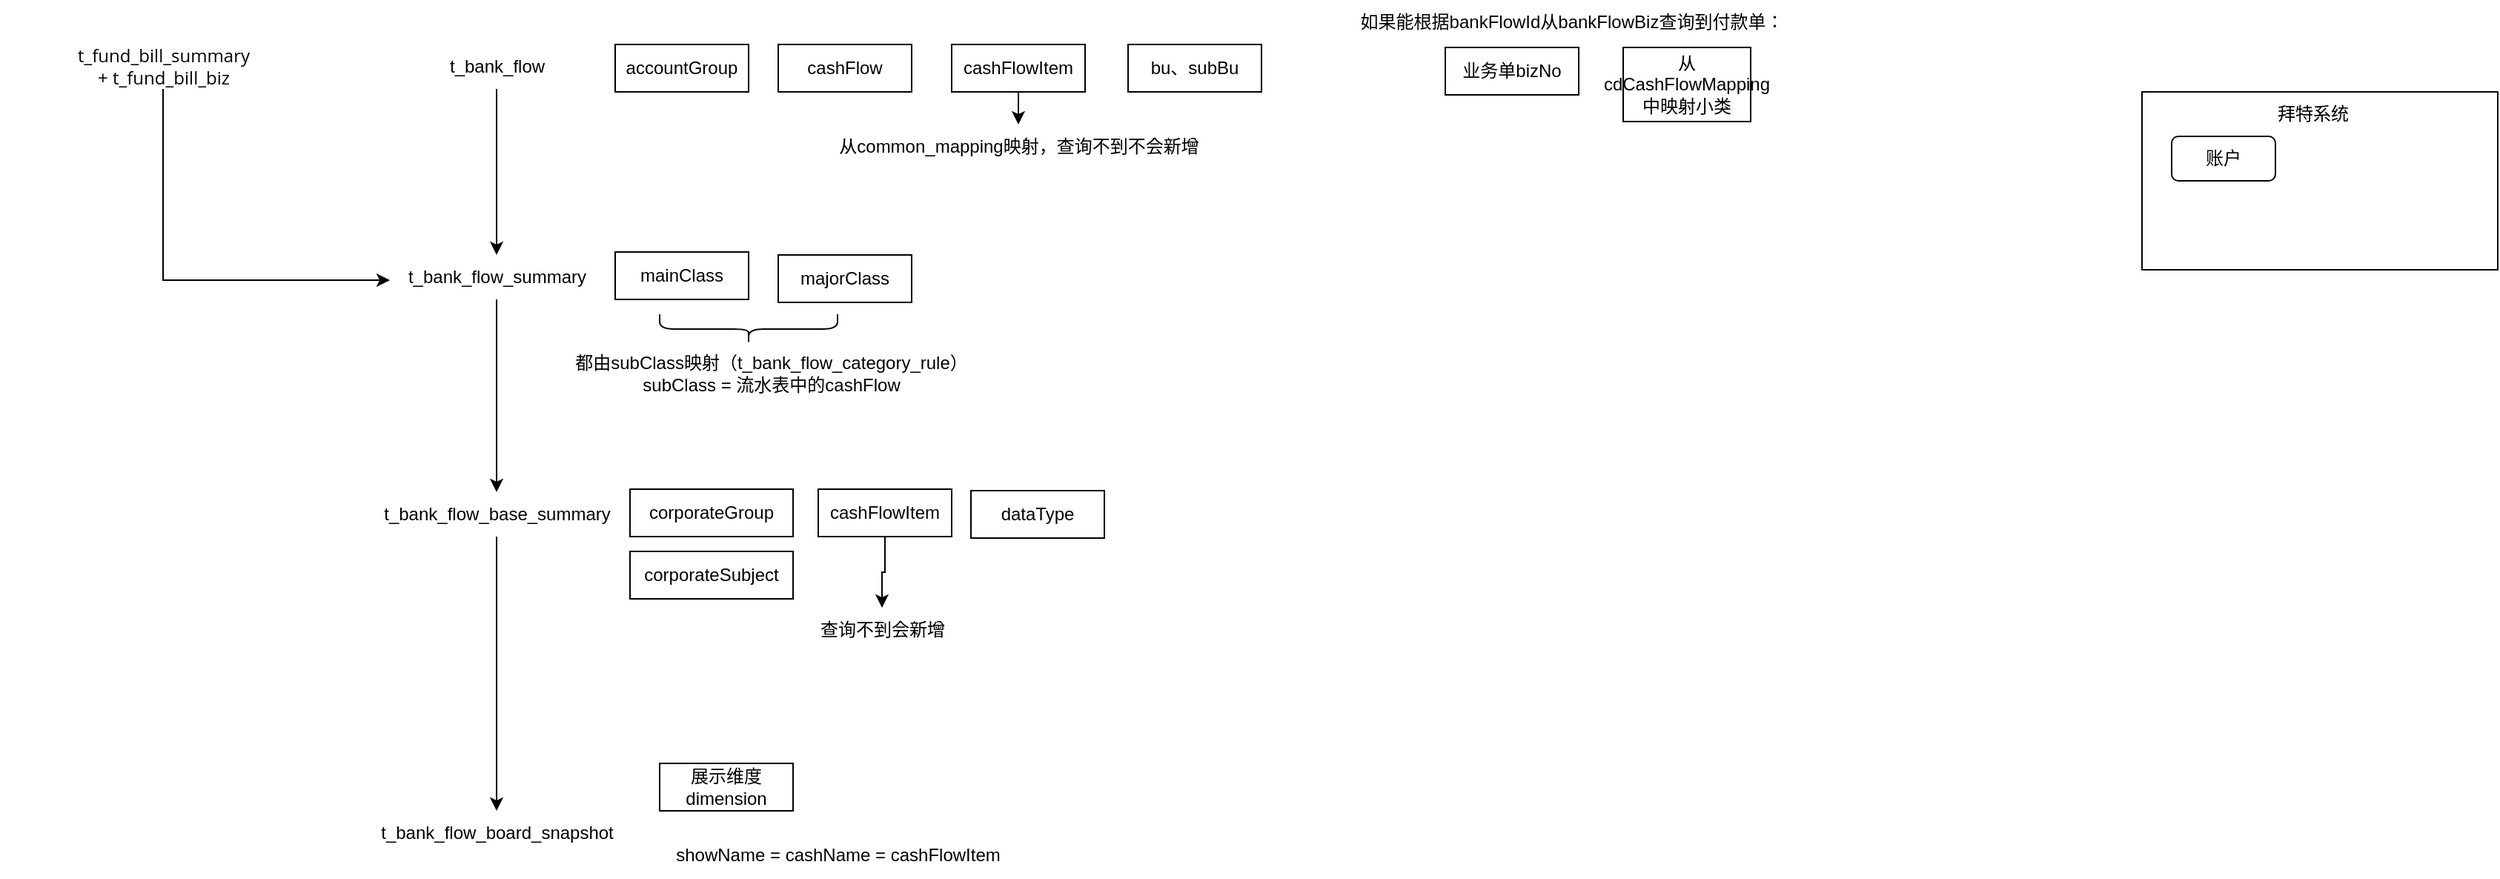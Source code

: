 <mxfile version="24.8.3" pages="5">
  <diagram name="第 1 页" id="WKW6PNbSWRCfZVfYb1yH">
    <mxGraphModel grid="1" page="1" gridSize="10" guides="1" tooltips="1" connect="1" arrows="1" fold="1" pageScale="1" pageWidth="827" pageHeight="1169" math="0" shadow="0">
      <root>
        <mxCell id="0" />
        <mxCell id="1" parent="0" />
        <mxCell id="5a0G4qErqvnj_8trAjZC-4" value="" style="edgeStyle=orthogonalEdgeStyle;rounded=0;orthogonalLoop=1;jettySize=auto;html=1;" parent="1" source="5a0G4qErqvnj_8trAjZC-2" target="5a0G4qErqvnj_8trAjZC-3" edge="1">
          <mxGeometry relative="1" as="geometry" />
        </mxCell>
        <mxCell id="5a0G4qErqvnj_8trAjZC-2" value="t_bank_flow" style="text;html=1;align=center;verticalAlign=middle;resizable=0;points=[];autosize=1;strokeColor=none;fillColor=none;" parent="1" vertex="1">
          <mxGeometry x="75" y="38" width="90" height="30" as="geometry" />
        </mxCell>
        <mxCell id="5a0G4qErqvnj_8trAjZC-6" value="" style="edgeStyle=orthogonalEdgeStyle;rounded=0;orthogonalLoop=1;jettySize=auto;html=1;" parent="1" source="5a0G4qErqvnj_8trAjZC-3" target="5a0G4qErqvnj_8trAjZC-5" edge="1">
          <mxGeometry relative="1" as="geometry" />
        </mxCell>
        <mxCell id="5a0G4qErqvnj_8trAjZC-3" value="t_bank_flow_summary" style="text;html=1;align=center;verticalAlign=middle;resizable=0;points=[];autosize=1;strokeColor=none;fillColor=none;" parent="1" vertex="1">
          <mxGeometry x="50" y="180" width="140" height="30" as="geometry" />
        </mxCell>
        <mxCell id="5a0G4qErqvnj_8trAjZC-8" value="" style="edgeStyle=orthogonalEdgeStyle;rounded=0;orthogonalLoop=1;jettySize=auto;html=1;" parent="1" source="5a0G4qErqvnj_8trAjZC-5" target="5a0G4qErqvnj_8trAjZC-7" edge="1">
          <mxGeometry relative="1" as="geometry" />
        </mxCell>
        <mxCell id="5a0G4qErqvnj_8trAjZC-5" value="t_bank_flow_base_summary" style="text;html=1;align=center;verticalAlign=middle;resizable=0;points=[];autosize=1;strokeColor=none;fillColor=none;" parent="1" vertex="1">
          <mxGeometry x="30" y="340" width="180" height="30" as="geometry" />
        </mxCell>
        <mxCell id="5a0G4qErqvnj_8trAjZC-7" value="t_bank_flow_board_snapshot" style="text;html=1;align=center;verticalAlign=middle;resizable=0;points=[];autosize=1;strokeColor=none;fillColor=none;" parent="1" vertex="1">
          <mxGeometry x="30" y="555" width="180" height="30" as="geometry" />
        </mxCell>
        <mxCell id="5a0G4qErqvnj_8trAjZC-10" value="&lt;span style=&quot;caret-color: rgb(0, 122, 255); font-family: &amp;quot;Open Sans&amp;quot;, &amp;quot;Clear Sans&amp;quot;, &amp;quot;Helvetica Neue&amp;quot;, Helvetica, Arial, &amp;quot;Segoe UI Emoji&amp;quot;, sans-serif; orphans: 4; text-align: start; white-space: pre-wrap; background-color: rgb(255, 255, 255);&quot;&gt;&lt;font style=&quot;font-size: 12px;&quot;&gt;t_fund_bill_summary + t_fund_bill_biz&lt;/font&gt;&lt;/span&gt;" style="text;html=1;align=center;verticalAlign=middle;resizable=0;points=[];autosize=1;strokeColor=none;fillColor=none;" parent="1" vertex="1">
          <mxGeometry x="-215" y="38" width="220" height="30" as="geometry" />
        </mxCell>
        <mxCell id="5a0G4qErqvnj_8trAjZC-11" style="edgeStyle=orthogonalEdgeStyle;rounded=0;orthogonalLoop=1;jettySize=auto;html=1;entryX=-0.014;entryY=0.567;entryDx=0;entryDy=0;entryPerimeter=0;" parent="1" source="5a0G4qErqvnj_8trAjZC-10" target="5a0G4qErqvnj_8trAjZC-3" edge="1">
          <mxGeometry relative="1" as="geometry">
            <Array as="points">
              <mxPoint x="-105" y="197" />
            </Array>
          </mxGeometry>
        </mxCell>
        <mxCell id="5a0G4qErqvnj_8trAjZC-13" value="accountGroup" style="rounded=0;whiteSpace=wrap;html=1;" parent="1" vertex="1">
          <mxGeometry x="200" y="38" width="90" height="32" as="geometry" />
        </mxCell>
        <mxCell id="5a0G4qErqvnj_8trAjZC-15" value="业务单bizNo" style="rounded=0;whiteSpace=wrap;html=1;" parent="1" vertex="1">
          <mxGeometry x="760" y="40" width="90" height="32" as="geometry" />
        </mxCell>
        <mxCell id="5a0G4qErqvnj_8trAjZC-16" value="cashFlow" style="rounded=0;whiteSpace=wrap;html=1;" parent="1" vertex="1">
          <mxGeometry x="310" y="38" width="90" height="32" as="geometry" />
        </mxCell>
        <mxCell id="5a0G4qErqvnj_8trAjZC-17" value="从cdCashFlowMapping中映射小类" style="rounded=0;whiteSpace=wrap;html=1;" parent="1" vertex="1">
          <mxGeometry x="880" y="40" width="86" height="50" as="geometry" />
        </mxCell>
        <mxCell id="5a0G4qErqvnj_8trAjZC-34" value="" style="edgeStyle=orthogonalEdgeStyle;rounded=0;orthogonalLoop=1;jettySize=auto;html=1;" parent="1" source="5a0G4qErqvnj_8trAjZC-19" target="5a0G4qErqvnj_8trAjZC-33" edge="1">
          <mxGeometry relative="1" as="geometry" />
        </mxCell>
        <mxCell id="5a0G4qErqvnj_8trAjZC-19" value="cashFlowItem" style="rounded=0;whiteSpace=wrap;html=1;" parent="1" vertex="1">
          <mxGeometry x="427" y="38" width="90" height="32" as="geometry" />
        </mxCell>
        <mxCell id="5a0G4qErqvnj_8trAjZC-20" value="bu、subBu" style="rounded=0;whiteSpace=wrap;html=1;" parent="1" vertex="1">
          <mxGeometry x="546" y="38" width="90" height="32" as="geometry" />
        </mxCell>
        <mxCell id="5a0G4qErqvnj_8trAjZC-21" value="如果能根据bankFlowId从bankFlowBiz查询到付款单：" style="text;html=1;align=center;verticalAlign=middle;resizable=0;points=[];autosize=1;strokeColor=none;fillColor=none;" parent="1" vertex="1">
          <mxGeometry x="690" y="8" width="310" height="30" as="geometry" />
        </mxCell>
        <mxCell id="5a0G4qErqvnj_8trAjZC-23" value="corporateGroup" style="rounded=0;whiteSpace=wrap;html=1;" parent="1" vertex="1">
          <mxGeometry x="210" y="338" width="110" height="32" as="geometry" />
        </mxCell>
        <mxCell id="5a0G4qErqvnj_8trAjZC-24" value="mainClass" style="rounded=0;whiteSpace=wrap;html=1;" parent="1" vertex="1">
          <mxGeometry x="200" y="178" width="90" height="32" as="geometry" />
        </mxCell>
        <mxCell id="5a0G4qErqvnj_8trAjZC-25" value="majorClass" style="rounded=0;whiteSpace=wrap;html=1;" parent="1" vertex="1">
          <mxGeometry x="310" y="180" width="90" height="32" as="geometry" />
        </mxCell>
        <mxCell id="5a0G4qErqvnj_8trAjZC-26" value="" style="shape=curlyBracket;whiteSpace=wrap;html=1;rounded=1;flipH=1;labelPosition=right;verticalLabelPosition=middle;align=left;verticalAlign=middle;rotation=90;" parent="1" vertex="1">
          <mxGeometry x="280" y="170" width="20" height="120" as="geometry" />
        </mxCell>
        <mxCell id="5a0G4qErqvnj_8trAjZC-27" value="都由subClass映射（t_bank_flow_category_rule）&lt;div&gt;subClass = 流水表中的cashFlow&lt;/div&gt;" style="text;html=1;align=center;verticalAlign=middle;resizable=0;points=[];autosize=1;strokeColor=none;fillColor=none;" parent="1" vertex="1">
          <mxGeometry x="160" y="240" width="290" height="40" as="geometry" />
        </mxCell>
        <mxCell id="5a0G4qErqvnj_8trAjZC-29" value="展示维度dimension" style="rounded=0;whiteSpace=wrap;html=1;" parent="1" vertex="1">
          <mxGeometry x="230" y="523" width="90" height="32" as="geometry" />
        </mxCell>
        <mxCell id="5a0G4qErqvnj_8trAjZC-30" value="showName = cashName = cashFlowItem" style="text;html=1;align=center;verticalAlign=middle;resizable=0;points=[];autosize=1;strokeColor=none;fillColor=none;" parent="1" vertex="1">
          <mxGeometry x="230" y="570" width="240" height="30" as="geometry" />
        </mxCell>
        <mxCell id="vCWft7Io0sYrY_Xm6KFC-4" value="" style="edgeStyle=orthogonalEdgeStyle;rounded=0;orthogonalLoop=1;jettySize=auto;html=1;" edge="1" parent="1" source="5a0G4qErqvnj_8trAjZC-31" target="vCWft7Io0sYrY_Xm6KFC-3">
          <mxGeometry relative="1" as="geometry" />
        </mxCell>
        <mxCell id="5a0G4qErqvnj_8trAjZC-31" value="cashFlowItem" style="rounded=0;whiteSpace=wrap;html=1;" parent="1" vertex="1">
          <mxGeometry x="337" y="338" width="90" height="32" as="geometry" />
        </mxCell>
        <mxCell id="5a0G4qErqvnj_8trAjZC-33" value="从common_mapping映射，查询不到不会新增" style="text;html=1;align=center;verticalAlign=middle;resizable=0;points=[];autosize=1;strokeColor=none;fillColor=none;" parent="1" vertex="1">
          <mxGeometry x="337" y="92" width="270" height="30" as="geometry" />
        </mxCell>
        <mxCell id="PiVELZaqqhep90_Ym1Ni-1" value="" style="rounded=0;whiteSpace=wrap;html=1;" vertex="1" parent="1">
          <mxGeometry x="1230" y="70" width="240" height="120" as="geometry" />
        </mxCell>
        <mxCell id="PiVELZaqqhep90_Ym1Ni-2" value="账户" style="rounded=1;whiteSpace=wrap;html=1;" vertex="1" parent="1">
          <mxGeometry x="1250" y="100" width="70" height="30" as="geometry" />
        </mxCell>
        <mxCell id="PiVELZaqqhep90_Ym1Ni-3" value="拜特系统" style="text;html=1;align=center;verticalAlign=middle;resizable=0;points=[];autosize=1;strokeColor=none;fillColor=none;" vertex="1" parent="1">
          <mxGeometry x="1310" y="70" width="70" height="30" as="geometry" />
        </mxCell>
        <mxCell id="vCWft7Io0sYrY_Xm6KFC-1" value="dataType" style="rounded=0;whiteSpace=wrap;html=1;" vertex="1" parent="1">
          <mxGeometry x="440" y="339" width="90" height="32" as="geometry" />
        </mxCell>
        <mxCell id="vCWft7Io0sYrY_Xm6KFC-2" value="corporateSubject" style="rounded=0;whiteSpace=wrap;html=1;" vertex="1" parent="1">
          <mxGeometry x="210" y="380" width="110" height="32" as="geometry" />
        </mxCell>
        <mxCell id="vCWft7Io0sYrY_Xm6KFC-3" value="查询不到会新增" style="text;html=1;align=center;verticalAlign=middle;resizable=0;points=[];autosize=1;strokeColor=none;fillColor=none;" vertex="1" parent="1">
          <mxGeometry x="325" y="418" width="110" height="30" as="geometry" />
        </mxCell>
      </root>
    </mxGraphModel>
  </diagram>
  <diagram id="17EpArvJO8-jhxajm9DX" name="银行总体概况">
    <mxGraphModel dx="2195" dy="1917" grid="1" gridSize="10" guides="1" tooltips="1" connect="1" arrows="1" fold="1" page="1" pageScale="1" pageWidth="827" pageHeight="1169" math="0" shadow="0">
      <root>
        <mxCell id="0" />
        <mxCell id="1" parent="0" />
        <mxCell id="C0CAilxun6i3qDnE2Gnx-2" value="基础数据（账户）" style="rounded=0;whiteSpace=wrap;html=1;" parent="1" vertex="1">
          <mxGeometry x="-120" y="530" width="1000" height="60" as="geometry" />
        </mxCell>
        <mxCell id="C0CAilxun6i3qDnE2Gnx-3" value="现金流报表v2" style="rounded=0;whiteSpace=wrap;html=1;" parent="1" vertex="1">
          <mxGeometry x="35" y="470" width="100" height="40" as="geometry" />
        </mxCell>
        <mxCell id="C0CAilxun6i3qDnE2Gnx-4" value="资金收益报表" style="rounded=0;whiteSpace=wrap;html=1;" parent="1" vertex="1">
          <mxGeometry x="520" y="411" width="80" height="70" as="geometry" />
        </mxCell>
        <mxCell id="C0CAilxun6i3qDnE2Gnx-5" value="余额看板" style="rounded=0;whiteSpace=wrap;html=1;" parent="1" vertex="1">
          <mxGeometry x="610" y="411" width="80" height="70" as="geometry" />
        </mxCell>
        <mxCell id="C0CAilxun6i3qDnE2Gnx-6" value="三方手续费看板" style="rounded=0;whiteSpace=wrap;html=1;" parent="1" vertex="1">
          <mxGeometry x="900" y="412" width="80" height="70" as="geometry" />
        </mxCell>
        <mxCell id="C0CAilxun6i3qDnE2Gnx-36" style="edgeStyle=orthogonalEdgeStyle;rounded=0;orthogonalLoop=1;jettySize=auto;html=1;entryX=0.5;entryY=0;entryDx=0;entryDy=0;" parent="1" source="C0CAilxun6i3qDnE2Gnx-7" target="C0CAilxun6i3qDnE2Gnx-5" edge="1">
          <mxGeometry relative="1" as="geometry" />
        </mxCell>
        <mxCell id="C0CAilxun6i3qDnE2Gnx-40" style="edgeStyle=orthogonalEdgeStyle;rounded=0;orthogonalLoop=1;jettySize=auto;html=1;entryX=0.5;entryY=0;entryDx=0;entryDy=0;" parent="1" source="C0CAilxun6i3qDnE2Gnx-7" target="C0CAilxun6i3qDnE2Gnx-38" edge="1">
          <mxGeometry relative="1" as="geometry" />
        </mxCell>
        <mxCell id="usMAhjEW2vPCkBWguufF-1" style="edgeStyle=orthogonalEdgeStyle;rounded=0;orthogonalLoop=1;jettySize=auto;html=1;entryX=0.5;entryY=0;entryDx=0;entryDy=0;" parent="1" source="C0CAilxun6i3qDnE2Gnx-7" target="hFWF7QPLLJkJ7M6lMb7s-60" edge="1">
          <mxGeometry relative="1" as="geometry">
            <Array as="points">
              <mxPoint x="640" y="340" />
              <mxPoint x="735" y="340" />
            </Array>
          </mxGeometry>
        </mxCell>
        <mxCell id="C0CAilxun6i3qDnE2Gnx-7" value="账户余额" style="rounded=0;whiteSpace=wrap;html=1;" parent="1" vertex="1">
          <mxGeometry x="590" y="241" width="100" height="30" as="geometry" />
        </mxCell>
        <mxCell id="C0CAilxun6i3qDnE2Gnx-39" style="edgeStyle=orthogonalEdgeStyle;rounded=0;orthogonalLoop=1;jettySize=auto;html=1;entryX=0.178;entryY=0.019;entryDx=0;entryDy=0;entryPerimeter=0;" parent="1" source="C0CAilxun6i3qDnE2Gnx-8" target="C0CAilxun6i3qDnE2Gnx-38" edge="1">
          <mxGeometry relative="1" as="geometry">
            <mxPoint x="530" y="311" as="targetPoint" />
            <Array as="points">
              <mxPoint x="528" y="290" />
              <mxPoint x="528" y="290" />
            </Array>
          </mxGeometry>
        </mxCell>
        <mxCell id="C0CAilxun6i3qDnE2Gnx-8" value="账户利率" style="rounded=0;whiteSpace=wrap;html=1;" parent="1" vertex="1">
          <mxGeometry x="480" y="241" width="100" height="30" as="geometry" />
        </mxCell>
        <mxCell id="hFWF7QPLLJkJ7M6lMb7s-6" value="" style="edgeStyle=orthogonalEdgeStyle;rounded=0;orthogonalLoop=1;jettySize=auto;html=1;" parent="1" source="C0CAilxun6i3qDnE2Gnx-10" target="hFWF7QPLLJkJ7M6lMb7s-5" edge="1">
          <mxGeometry relative="1" as="geometry" />
        </mxCell>
        <mxCell id="hFWF7QPLLJkJ7M6lMb7s-7" value="清洗" style="edgeLabel;html=1;align=center;verticalAlign=middle;resizable=0;points=[];" parent="hFWF7QPLLJkJ7M6lMb7s-6" vertex="1" connectable="0">
          <mxGeometry x="0.101" y="-2" relative="1" as="geometry">
            <mxPoint as="offset" />
          </mxGeometry>
        </mxCell>
        <mxCell id="C0CAilxun6i3qDnE2Gnx-10" value="银行流水" style="rounded=0;whiteSpace=wrap;html=1;" parent="1" vertex="1">
          <mxGeometry x="30" y="110" width="110" height="30" as="geometry" />
        </mxCell>
        <mxCell id="hFWF7QPLLJkJ7M6lMb7s-4" value="" style="edgeStyle=orthogonalEdgeStyle;rounded=0;orthogonalLoop=1;jettySize=auto;html=1;exitX=0.5;exitY=1;exitDx=0;exitDy=0;" parent="1" source="o_eKa-b3pkO7ggw5cKCK-12" target="hFWF7QPLLJkJ7M6lMb7s-3" edge="1">
          <mxGeometry relative="1" as="geometry" />
        </mxCell>
        <mxCell id="hFWF7QPLLJkJ7M6lMb7s-8" value="清洗" style="edgeLabel;html=1;align=center;verticalAlign=middle;resizable=0;points=[];" parent="hFWF7QPLLJkJ7M6lMb7s-4" vertex="1" connectable="0">
          <mxGeometry x="0.101" y="-1" relative="1" as="geometry">
            <mxPoint x="17" y="-12" as="offset" />
          </mxGeometry>
        </mxCell>
        <mxCell id="hFWF7QPLLJkJ7M6lMb7s-15" style="edgeStyle=orthogonalEdgeStyle;rounded=0;orthogonalLoop=1;jettySize=auto;html=1;entryX=0.5;entryY=0;entryDx=0;entryDy=0;exitX=0.5;exitY=1;exitDx=0;exitDy=0;" parent="1" source="o_eKa-b3pkO7ggw5cKCK-12" target="hFWF7QPLLJkJ7M6lMb7s-14" edge="1">
          <mxGeometry relative="1" as="geometry" />
        </mxCell>
        <mxCell id="o_eKa-b3pkO7ggw5cKCK-15" value="" style="edgeStyle=orthogonalEdgeStyle;rounded=0;orthogonalLoop=1;jettySize=auto;html=1;" parent="1" source="C0CAilxun6i3qDnE2Gnx-11" target="o_eKa-b3pkO7ggw5cKCK-12" edge="1">
          <mxGeometry relative="1" as="geometry" />
        </mxCell>
        <mxCell id="o_eKa-b3pkO7ggw5cKCK-16" value="转换" style="edgeLabel;html=1;align=center;verticalAlign=middle;resizable=0;points=[];" parent="o_eKa-b3pkO7ggw5cKCK-15" vertex="1" connectable="0">
          <mxGeometry x="-0.283" y="-1" relative="1" as="geometry">
            <mxPoint as="offset" />
          </mxGeometry>
        </mxCell>
        <mxCell id="C0CAilxun6i3qDnE2Gnx-11" value="三方原始账单" style="rounded=0;whiteSpace=wrap;html=1;" parent="1" vertex="1">
          <mxGeometry x="-125" y="-50" width="100" height="30" as="geometry" />
        </mxCell>
        <mxCell id="C0CAilxun6i3qDnE2Gnx-15" style="edgeStyle=orthogonalEdgeStyle;rounded=0;orthogonalLoop=1;jettySize=auto;html=1;entryX=0.5;entryY=0;entryDx=0;entryDy=0;" parent="1" source="C0CAilxun6i3qDnE2Gnx-12" target="C0CAilxun6i3qDnE2Gnx-7" edge="1">
          <mxGeometry relative="1" as="geometry" />
        </mxCell>
        <mxCell id="C0CAilxun6i3qDnE2Gnx-12" value="余额同步" style="rounded=0;whiteSpace=wrap;html=1;fillColor=#f8cecc;strokeColor=#b85450;" parent="1" vertex="1">
          <mxGeometry x="590" y="171" width="100" height="30" as="geometry" />
        </mxCell>
        <mxCell id="C0CAilxun6i3qDnE2Gnx-14" style="edgeStyle=orthogonalEdgeStyle;rounded=0;orthogonalLoop=1;jettySize=auto;html=1;entryX=0.5;entryY=0;entryDx=0;entryDy=0;" parent="1" source="C0CAilxun6i3qDnE2Gnx-13" target="C0CAilxun6i3qDnE2Gnx-8" edge="1">
          <mxGeometry relative="1" as="geometry" />
        </mxCell>
        <mxCell id="C0CAilxun6i3qDnE2Gnx-13" value="手工维护" style="rounded=0;whiteSpace=wrap;html=1;" parent="1" vertex="1">
          <mxGeometry x="480" y="171" width="100" height="30" as="geometry" />
        </mxCell>
        <mxCell id="C0CAilxun6i3qDnE2Gnx-21" style="edgeStyle=orthogonalEdgeStyle;rounded=0;orthogonalLoop=1;jettySize=auto;html=1;entryX=0.75;entryY=0;entryDx=0;entryDy=0;" parent="1" source="C0CAilxun6i3qDnE2Gnx-16" target="C0CAilxun6i3qDnE2Gnx-10" edge="1">
          <mxGeometry relative="1" as="geometry" />
        </mxCell>
        <mxCell id="C0CAilxun6i3qDnE2Gnx-22" value="推送" style="edgeLabel;html=1;align=center;verticalAlign=middle;resizable=0;points=[];" parent="C0CAilxun6i3qDnE2Gnx-21" vertex="1" connectable="0">
          <mxGeometry x="-0.328" y="1" relative="1" as="geometry">
            <mxPoint as="offset" />
          </mxGeometry>
        </mxCell>
        <mxCell id="C0CAilxun6i3qDnE2Gnx-16" value="拜特" style="rounded=0;whiteSpace=wrap;html=1;" parent="1" vertex="1">
          <mxGeometry x="90" y="20" width="50" height="30" as="geometry" />
        </mxCell>
        <mxCell id="C0CAilxun6i3qDnE2Gnx-19" value="sftp" style="rounded=0;whiteSpace=wrap;html=1;" parent="1" vertex="1">
          <mxGeometry x="30" y="20" width="50" height="30" as="geometry" />
        </mxCell>
        <mxCell id="C0CAilxun6i3qDnE2Gnx-26" style="edgeStyle=orthogonalEdgeStyle;rounded=0;orthogonalLoop=1;jettySize=auto;html=1;exitX=0.75;exitY=1;exitDx=0;exitDy=0;entryX=0.34;entryY=-0.016;entryDx=0;entryDy=0;entryPerimeter=0;" parent="1" source="C0CAilxun6i3qDnE2Gnx-19" target="C0CAilxun6i3qDnE2Gnx-10" edge="1">
          <mxGeometry relative="1" as="geometry" />
        </mxCell>
        <mxCell id="C0CAilxun6i3qDnE2Gnx-27" value="拉取" style="edgeLabel;html=1;align=center;verticalAlign=middle;resizable=0;points=[];" parent="C0CAilxun6i3qDnE2Gnx-26" vertex="1" connectable="0">
          <mxGeometry x="-0.26" y="-3" relative="1" as="geometry">
            <mxPoint y="1" as="offset" />
          </mxGeometry>
        </mxCell>
        <mxCell id="C0CAilxun6i3qDnE2Gnx-29" value="" style="edgeStyle=orthogonalEdgeStyle;rounded=0;orthogonalLoop=1;jettySize=auto;html=1;" parent="1" source="C0CAilxun6i3qDnE2Gnx-28" target="C0CAilxun6i3qDnE2Gnx-12" edge="1">
          <mxGeometry relative="1" as="geometry" />
        </mxCell>
        <mxCell id="C0CAilxun6i3qDnE2Gnx-28" value="拜特" style="rounded=0;whiteSpace=wrap;html=1;" parent="1" vertex="1">
          <mxGeometry x="590" y="111" width="50" height="30" as="geometry" />
        </mxCell>
        <mxCell id="C0CAilxun6i3qDnE2Gnx-30" value="手工导入" style="rounded=0;whiteSpace=wrap;html=1;" parent="1" vertex="1">
          <mxGeometry x="650" y="111" width="50" height="30" as="geometry" />
        </mxCell>
        <mxCell id="C0CAilxun6i3qDnE2Gnx-34" style="edgeStyle=orthogonalEdgeStyle;rounded=0;orthogonalLoop=1;jettySize=auto;html=1;entryX=0.75;entryY=0;entryDx=0;entryDy=0;" parent="1" source="C0CAilxun6i3qDnE2Gnx-31" target="C0CAilxun6i3qDnE2Gnx-12" edge="1">
          <mxGeometry relative="1" as="geometry">
            <Array as="points">
              <mxPoint x="735" y="161" />
              <mxPoint x="665" y="161" />
            </Array>
          </mxGeometry>
        </mxCell>
        <mxCell id="C0CAilxun6i3qDnE2Gnx-31" value="支付宝" style="rounded=0;whiteSpace=wrap;html=1;" parent="1" vertex="1">
          <mxGeometry x="710" y="111" width="50" height="30" as="geometry" />
        </mxCell>
        <mxCell id="C0CAilxun6i3qDnE2Gnx-32" style="edgeStyle=orthogonalEdgeStyle;rounded=0;orthogonalLoop=1;jettySize=auto;html=1;entryX=0.578;entryY=0.019;entryDx=0;entryDy=0;entryPerimeter=0;" parent="1" source="C0CAilxun6i3qDnE2Gnx-30" target="C0CAilxun6i3qDnE2Gnx-12" edge="1">
          <mxGeometry relative="1" as="geometry" />
        </mxCell>
        <mxCell id="C0CAilxun6i3qDnE2Gnx-41" style="edgeStyle=orthogonalEdgeStyle;rounded=0;orthogonalLoop=1;jettySize=auto;html=1;entryX=0.5;entryY=0;entryDx=0;entryDy=0;" parent="1" source="C0CAilxun6i3qDnE2Gnx-38" target="C0CAilxun6i3qDnE2Gnx-4" edge="1">
          <mxGeometry relative="1" as="geometry" />
        </mxCell>
        <mxCell id="C0CAilxun6i3qDnE2Gnx-38" value="收益计算" style="rounded=0;whiteSpace=wrap;html=1;fillColor=#f8cecc;strokeColor=#b85450;" parent="1" vertex="1">
          <mxGeometry x="510" y="321" width="100" height="30" as="geometry" />
        </mxCell>
        <mxCell id="PazQZx6g1R-Qma_9xGvK-1" value="下载账单" style="edgeStyle=orthogonalEdgeStyle;rounded=0;orthogonalLoop=1;jettySize=auto;html=1;" parent="1" source="C0CAilxun6i3qDnE2Gnx-42" target="C0CAilxun6i3qDnE2Gnx-11" edge="1">
          <mxGeometry relative="1" as="geometry" />
        </mxCell>
        <mxCell id="C0CAilxun6i3qDnE2Gnx-42" value="支付宝、微信等三方" style="rounded=0;whiteSpace=wrap;html=1;" parent="1" vertex="1">
          <mxGeometry x="-140" y="-100" width="130" height="30" as="geometry" />
        </mxCell>
        <mxCell id="hFWF7QPLLJkJ7M6lMb7s-17" value="" style="edgeStyle=orthogonalEdgeStyle;rounded=0;orthogonalLoop=1;jettySize=auto;html=1;" parent="1" source="hFWF7QPLLJkJ7M6lMb7s-3" target="hFWF7QPLLJkJ7M6lMb7s-16" edge="1">
          <mxGeometry relative="1" as="geometry" />
        </mxCell>
        <mxCell id="hFWF7QPLLJkJ7M6lMb7s-3" value="三方正常流水" style="rounded=0;whiteSpace=wrap;html=1;" parent="1" vertex="1">
          <mxGeometry x="-120" y="170" width="50" height="30" as="geometry" />
        </mxCell>
        <mxCell id="hFWF7QPLLJkJ7M6lMb7s-10" value="" style="edgeStyle=orthogonalEdgeStyle;rounded=0;orthogonalLoop=1;jettySize=auto;html=1;" parent="1" source="hFWF7QPLLJkJ7M6lMb7s-5" target="hFWF7QPLLJkJ7M6lMb7s-9" edge="1">
          <mxGeometry relative="1" as="geometry" />
        </mxCell>
        <mxCell id="hFWF7QPLLJkJ7M6lMb7s-11" value="汇总" style="edgeLabel;html=1;align=center;verticalAlign=middle;resizable=0;points=[];" parent="hFWF7QPLLJkJ7M6lMb7s-10" vertex="1" connectable="0">
          <mxGeometry x="-0.019" y="1" relative="1" as="geometry">
            <mxPoint as="offset" />
          </mxGeometry>
        </mxCell>
        <mxCell id="hFWF7QPLLJkJ7M6lMb7s-5" value="银行流水" style="rounded=0;whiteSpace=wrap;html=1;" parent="1" vertex="1">
          <mxGeometry x="30" y="170" width="110" height="30" as="geometry" />
        </mxCell>
        <mxCell id="hFWF7QPLLJkJ7M6lMb7s-22" value="" style="edgeStyle=orthogonalEdgeStyle;rounded=0;orthogonalLoop=1;jettySize=auto;html=1;" parent="1" source="hFWF7QPLLJkJ7M6lMb7s-9" target="hFWF7QPLLJkJ7M6lMb7s-21" edge="1">
          <mxGeometry relative="1" as="geometry" />
        </mxCell>
        <mxCell id="hFWF7QPLLJkJ7M6lMb7s-9" value="银行流水汇总" style="rounded=0;whiteSpace=wrap;html=1;" parent="1" vertex="1">
          <mxGeometry x="30" y="240" width="110" height="30" as="geometry" />
        </mxCell>
        <mxCell id="hFWF7QPLLJkJ7M6lMb7s-20" value="" style="edgeStyle=orthogonalEdgeStyle;rounded=0;orthogonalLoop=1;jettySize=auto;html=1;" parent="1" source="hFWF7QPLLJkJ7M6lMb7s-14" target="hFWF7QPLLJkJ7M6lMb7s-19" edge="1">
          <mxGeometry relative="1" as="geometry" />
        </mxCell>
        <mxCell id="hFWF7QPLLJkJ7M6lMb7s-14" value="三方异常流水" style="rounded=0;whiteSpace=wrap;html=1;" parent="1" vertex="1">
          <mxGeometry x="-60" y="170" width="50" height="30" as="geometry" />
        </mxCell>
        <mxCell id="hFWF7QPLLJkJ7M6lMb7s-23" style="edgeStyle=orthogonalEdgeStyle;rounded=0;orthogonalLoop=1;jettySize=auto;html=1;entryX=0;entryY=0.5;entryDx=0;entryDy=0;" parent="1" source="hFWF7QPLLJkJ7M6lMb7s-16" target="hFWF7QPLLJkJ7M6lMb7s-21" edge="1">
          <mxGeometry relative="1" as="geometry">
            <Array as="points">
              <mxPoint x="-95" y="315" />
            </Array>
          </mxGeometry>
        </mxCell>
        <mxCell id="hFWF7QPLLJkJ7M6lMb7s-16" value="三方汇总" style="rounded=0;whiteSpace=wrap;html=1;" parent="1" vertex="1">
          <mxGeometry x="-120" y="240" width="50" height="30" as="geometry" />
        </mxCell>
        <mxCell id="hFWF7QPLLJkJ7M6lMb7s-24" style="edgeStyle=orthogonalEdgeStyle;rounded=0;orthogonalLoop=1;jettySize=auto;html=1;entryX=0;entryY=0.5;entryDx=0;entryDy=0;" parent="1" source="hFWF7QPLLJkJ7M6lMb7s-19" target="hFWF7QPLLJkJ7M6lMb7s-21" edge="1">
          <mxGeometry relative="1" as="geometry">
            <Array as="points">
              <mxPoint x="-35" y="315" />
            </Array>
          </mxGeometry>
        </mxCell>
        <mxCell id="hFWF7QPLLJkJ7M6lMb7s-19" value="三方异常汇总" style="rounded=0;whiteSpace=wrap;html=1;" parent="1" vertex="1">
          <mxGeometry x="-60" y="240" width="50" height="30" as="geometry" />
        </mxCell>
        <mxCell id="hFWF7QPLLJkJ7M6lMb7s-27" style="edgeStyle=orthogonalEdgeStyle;rounded=0;orthogonalLoop=1;jettySize=auto;html=1;exitX=0.5;exitY=1;exitDx=0;exitDy=0;entryX=0.5;entryY=0;entryDx=0;entryDy=0;" parent="1" source="hFWF7QPLLJkJ7M6lMb7s-21" target="hFWF7QPLLJkJ7M6lMb7s-26" edge="1">
          <mxGeometry relative="1" as="geometry" />
        </mxCell>
        <mxCell id="hFWF7QPLLJkJ7M6lMb7s-21" value="流水汇总表" style="rounded=0;whiteSpace=wrap;html=1;" parent="1" vertex="1">
          <mxGeometry x="30" y="300" width="110" height="30" as="geometry" />
        </mxCell>
        <mxCell id="hFWF7QPLLJkJ7M6lMb7s-57" value="" style="edgeStyle=orthogonalEdgeStyle;rounded=0;orthogonalLoop=1;jettySize=auto;html=1;" parent="1" source="hFWF7QPLLJkJ7M6lMb7s-26" target="hFWF7QPLLJkJ7M6lMb7s-56" edge="1">
          <mxGeometry relative="1" as="geometry" />
        </mxCell>
        <mxCell id="hFWF7QPLLJkJ7M6lMb7s-59" style="edgeStyle=orthogonalEdgeStyle;rounded=0;orthogonalLoop=1;jettySize=auto;html=1;entryX=0.5;entryY=0;entryDx=0;entryDy=0;" parent="1" source="hFWF7QPLLJkJ7M6lMb7s-26" target="hFWF7QPLLJkJ7M6lMb7s-55" edge="1">
          <mxGeometry relative="1" as="geometry" />
        </mxCell>
        <mxCell id="hFWF7QPLLJkJ7M6lMb7s-26" value="现金流底表" style="rounded=0;whiteSpace=wrap;html=1;" parent="1" vertex="1">
          <mxGeometry x="30" y="353" width="110" height="30" as="geometry" />
        </mxCell>
        <mxCell id="hFWF7QPLLJkJ7M6lMb7s-29" value="流水差异对照表" style="rounded=0;whiteSpace=wrap;html=1;" parent="1" vertex="1">
          <mxGeometry x="300" y="411" width="80" height="70" as="geometry" />
        </mxCell>
        <mxCell id="hFWF7QPLLJkJ7M6lMb7s-33" value="" style="edgeStyle=orthogonalEdgeStyle;rounded=0;orthogonalLoop=1;jettySize=auto;html=1;" parent="1" source="hFWF7QPLLJkJ7M6lMb7s-30" target="hFWF7QPLLJkJ7M6lMb7s-32" edge="1">
          <mxGeometry relative="1" as="geometry" />
        </mxCell>
        <mxCell id="hFWF7QPLLJkJ7M6lMb7s-34" value="定时拉取" style="edgeLabel;html=1;align=center;verticalAlign=middle;resizable=0;points=[];" parent="hFWF7QPLLJkJ7M6lMb7s-33" vertex="1" connectable="0">
          <mxGeometry x="-0.186" relative="1" as="geometry">
            <mxPoint as="offset" />
          </mxGeometry>
        </mxCell>
        <mxCell id="hFWF7QPLLJkJ7M6lMb7s-30" value="拜特" style="rounded=0;whiteSpace=wrap;html=1;" parent="1" vertex="1">
          <mxGeometry x="270" y="20" width="50" height="30" as="geometry" />
        </mxCell>
        <mxCell id="hFWF7QPLLJkJ7M6lMb7s-37" style="edgeStyle=orthogonalEdgeStyle;rounded=0;orthogonalLoop=1;jettySize=auto;html=1;entryX=0.5;entryY=0;entryDx=0;entryDy=0;" parent="1" source="hFWF7QPLLJkJ7M6lMb7s-31" target="hFWF7QPLLJkJ7M6lMb7s-35" edge="1">
          <mxGeometry relative="1" as="geometry" />
        </mxCell>
        <mxCell id="hFWF7QPLLJkJ7M6lMb7s-31" value="中台流水" style="rounded=0;whiteSpace=wrap;html=1;" parent="1" vertex="1">
          <mxGeometry x="360" y="90" width="50" height="30" as="geometry" />
        </mxCell>
        <mxCell id="hFWF7QPLLJkJ7M6lMb7s-36" value="" style="edgeStyle=orthogonalEdgeStyle;rounded=0;orthogonalLoop=1;jettySize=auto;html=1;" parent="1" source="hFWF7QPLLJkJ7M6lMb7s-32" target="hFWF7QPLLJkJ7M6lMb7s-35" edge="1">
          <mxGeometry relative="1" as="geometry" />
        </mxCell>
        <mxCell id="hFWF7QPLLJkJ7M6lMb7s-32" value="拜特流水" style="rounded=0;whiteSpace=wrap;html=1;" parent="1" vertex="1">
          <mxGeometry x="270" y="90" width="50" height="30" as="geometry" />
        </mxCell>
        <mxCell id="hFWF7QPLLJkJ7M6lMb7s-38" style="edgeStyle=orthogonalEdgeStyle;rounded=0;orthogonalLoop=1;jettySize=auto;html=1;entryX=0.5;entryY=0;entryDx=0;entryDy=0;" parent="1" source="hFWF7QPLLJkJ7M6lMb7s-35" target="hFWF7QPLLJkJ7M6lMb7s-29" edge="1">
          <mxGeometry relative="1" as="geometry" />
        </mxCell>
        <mxCell id="hFWF7QPLLJkJ7M6lMb7s-35" value="按账号？对比" style="rounded=0;whiteSpace=wrap;html=1;fillColor=#f8cecc;strokeColor=#b85450;" parent="1" vertex="1">
          <mxGeometry x="300" y="210" width="80" height="30" as="geometry" />
        </mxCell>
        <mxCell id="hFWF7QPLLJkJ7M6lMb7s-40" style="edgeStyle=orthogonalEdgeStyle;rounded=0;orthogonalLoop=1;jettySize=auto;html=1;entryX=0.5;entryY=0;entryDx=0;entryDy=0;" parent="1" source="hFWF7QPLLJkJ7M6lMb7s-39" target="hFWF7QPLLJkJ7M6lMb7s-41" edge="1">
          <mxGeometry relative="1" as="geometry">
            <mxPoint x="890" y="301" as="targetPoint" />
          </mxGeometry>
        </mxCell>
        <mxCell id="hFWF7QPLLJkJ7M6lMb7s-43" style="edgeStyle=orthogonalEdgeStyle;rounded=0;orthogonalLoop=1;jettySize=auto;html=1;entryX=0.5;entryY=0;entryDx=0;entryDy=0;" parent="1" source="hFWF7QPLLJkJ7M6lMb7s-39" target="hFWF7QPLLJkJ7M6lMb7s-42" edge="1">
          <mxGeometry relative="1" as="geometry" />
        </mxCell>
        <mxCell id="hFWF7QPLLJkJ7M6lMb7s-44" value="提取" style="edgeLabel;html=1;align=center;verticalAlign=middle;resizable=0;points=[];" parent="hFWF7QPLLJkJ7M6lMb7s-43" vertex="1" connectable="0">
          <mxGeometry x="-0.757" relative="1" as="geometry">
            <mxPoint as="offset" />
          </mxGeometry>
        </mxCell>
        <mxCell id="hFWF7QPLLJkJ7M6lMb7s-39" value="三方汇总表" style="rounded=0;whiteSpace=wrap;html=1;" parent="1" vertex="1">
          <mxGeometry x="880" y="241" width="100" height="30" as="geometry" />
        </mxCell>
        <mxCell id="hFWF7QPLLJkJ7M6lMb7s-45" style="edgeStyle=orthogonalEdgeStyle;rounded=0;orthogonalLoop=1;jettySize=auto;html=1;" parent="1" source="hFWF7QPLLJkJ7M6lMb7s-41" target="C0CAilxun6i3qDnE2Gnx-6" edge="1">
          <mxGeometry relative="1" as="geometry" />
        </mxCell>
        <mxCell id="hFWF7QPLLJkJ7M6lMb7s-41" value="手续费" style="rounded=0;whiteSpace=wrap;html=1;" parent="1" vertex="1">
          <mxGeometry x="860" y="311" width="70" height="30" as="geometry" />
        </mxCell>
        <mxCell id="hFWF7QPLLJkJ7M6lMb7s-46" style="edgeStyle=orthogonalEdgeStyle;rounded=0;orthogonalLoop=1;jettySize=auto;html=1;entryX=0.5;entryY=0;entryDx=0;entryDy=0;" parent="1" source="hFWF7QPLLJkJ7M6lMb7s-42" target="C0CAilxun6i3qDnE2Gnx-6" edge="1">
          <mxGeometry relative="1" as="geometry" />
        </mxCell>
        <mxCell id="hFWF7QPLLJkJ7M6lMb7s-42" value="销售流入" style="rounded=0;whiteSpace=wrap;html=1;" parent="1" vertex="1">
          <mxGeometry x="950" y="311" width="70" height="30" as="geometry" />
        </mxCell>
        <mxCell id="hFWF7QPLLJkJ7M6lMb7s-49" style="edgeStyle=orthogonalEdgeStyle;rounded=0;orthogonalLoop=1;jettySize=auto;html=1;entryX=0.5;entryY=0;entryDx=0;entryDy=0;" parent="1" source="hFWF7QPLLJkJ7M6lMb7s-47" target="C0CAilxun6i3qDnE2Gnx-6" edge="1">
          <mxGeometry relative="1" as="geometry">
            <Array as="points">
              <mxPoint x="1060" y="381" />
              <mxPoint x="940" y="381" />
            </Array>
          </mxGeometry>
        </mxCell>
        <mxCell id="hFWF7QPLLJkJ7M6lMb7s-47" value="账户费率" style="rounded=0;whiteSpace=wrap;html=1;" parent="1" vertex="1">
          <mxGeometry x="1030" y="311" width="60" height="30" as="geometry" />
        </mxCell>
        <mxCell id="hFWF7QPLLJkJ7M6lMb7s-52" style="edgeStyle=orthogonalEdgeStyle;rounded=0;orthogonalLoop=1;jettySize=auto;html=1;entryX=0.5;entryY=0;entryDx=0;entryDy=0;" parent="1" source="hFWF7QPLLJkJ7M6lMb7s-50" target="hFWF7QPLLJkJ7M6lMb7s-5" edge="1">
          <mxGeometry relative="1" as="geometry">
            <Array as="points">
              <mxPoint x="185" y="160" />
              <mxPoint x="85" y="160" />
            </Array>
          </mxGeometry>
        </mxCell>
        <mxCell id="hFWF7QPLLJkJ7M6lMb7s-50" value="银行流水清洗规则" style="rounded=0;whiteSpace=wrap;html=1;" parent="1" vertex="1">
          <mxGeometry x="150" y="111" width="70" height="29" as="geometry" />
        </mxCell>
        <mxCell id="hFWF7QPLLJkJ7M6lMb7s-53" value="1. 流水与下游的关系：银企推凭&lt;div&gt;2. 报表的数据核对 Q&amp;amp;A&lt;/div&gt;&lt;div&gt;3. 通用数据查询 sql 整理&lt;/div&gt;&lt;div&gt;4. 账户余额更新逻辑：银行账户、三方账户、7808账户&lt;/div&gt;&lt;div&gt;5. 两套现金流的对比：一个是从底表获取，一个是从快照表获取&lt;/div&gt;&lt;div&gt;6. 资金账户管理：账户来源、余额更新逻辑，同4，账户证书&lt;/div&gt;&lt;div&gt;7. 新增账号的余额是怎么来的&lt;/div&gt;&lt;div&gt;8. 所有报表的每一项、每一行都应该有解释&lt;/div&gt;&lt;div&gt;9. 罗马项目 罗马台账到底是个啥，什么时候回产生，怎么产生&lt;/div&gt;" style="text;html=1;align=left;verticalAlign=middle;resizable=0;points=[];autosize=1;strokeColor=none;fillColor=none;" parent="1" vertex="1">
          <mxGeometry x="1175" y="85" width="360" height="140" as="geometry" />
        </mxCell>
        <mxCell id="hFWF7QPLLJkJ7M6lMb7s-55" value="现金流报表v1" style="rounded=0;whiteSpace=wrap;html=1;" parent="1" vertex="1">
          <mxGeometry x="-85" y="470" width="100" height="40" as="geometry" />
        </mxCell>
        <mxCell id="hFWF7QPLLJkJ7M6lMb7s-58" value="" style="edgeStyle=orthogonalEdgeStyle;rounded=0;orthogonalLoop=1;jettySize=auto;html=1;" parent="1" source="hFWF7QPLLJkJ7M6lMb7s-56" target="C0CAilxun6i3qDnE2Gnx-3" edge="1">
          <mxGeometry relative="1" as="geometry" />
        </mxCell>
        <mxCell id="hFWF7QPLLJkJ7M6lMb7s-56" value="现金流快照表" style="rounded=0;whiteSpace=wrap;html=1;" parent="1" vertex="1">
          <mxGeometry x="30" y="410" width="110" height="30" as="geometry" />
        </mxCell>
        <mxCell id="hFWF7QPLLJkJ7M6lMb7s-60" value="资金余额分布报表" style="rounded=0;whiteSpace=wrap;html=1;" parent="1" vertex="1">
          <mxGeometry x="695" y="411" width="80" height="70" as="geometry" />
        </mxCell>
        <mxCell id="o_eKa-b3pkO7ggw5cKCK-10" value="" style="edgeStyle=orthogonalEdgeStyle;rounded=0;orthogonalLoop=1;jettySize=auto;html=1;" parent="1" source="o_eKa-b3pkO7ggw5cKCK-1" target="o_eKa-b3pkO7ggw5cKCK-9" edge="1">
          <mxGeometry relative="1" as="geometry" />
        </mxCell>
        <mxCell id="o_eKa-b3pkO7ggw5cKCK-1" value="" style="rounded=0;whiteSpace=wrap;html=1;" parent="1" vertex="1">
          <mxGeometry x="-660" y="-70" width="230" height="55" as="geometry" />
        </mxCell>
        <mxCell id="o_eKa-b3pkO7ggw5cKCK-2" value="微信" style="rounded=0;whiteSpace=wrap;html=1;" parent="1" vertex="1">
          <mxGeometry x="-650" y="-55" width="40" height="25" as="geometry" />
        </mxCell>
        <mxCell id="o_eKa-b3pkO7ggw5cKCK-3" value="支付宝" style="rounded=0;whiteSpace=wrap;html=1;" parent="1" vertex="1">
          <mxGeometry x="-593" y="-55" width="40" height="25" as="geometry" />
        </mxCell>
        <mxCell id="o_eKa-b3pkO7ggw5cKCK-4" value="云闪付" style="rounded=0;whiteSpace=wrap;html=1;" parent="1" vertex="1">
          <mxGeometry x="-540" y="-55" width="40" height="25" as="geometry" />
        </mxCell>
        <mxCell id="o_eKa-b3pkO7ggw5cKCK-5" value="..." style="rounded=0;whiteSpace=wrap;html=1;" parent="1" vertex="1">
          <mxGeometry x="-490" y="-55" width="40" height="25" as="geometry" />
        </mxCell>
        <mxCell id="o_eKa-b3pkO7ggw5cKCK-9" value="三方原始账单" style="rounded=0;whiteSpace=wrap;html=1;" parent="1" vertex="1">
          <mxGeometry x="-595" y="45" width="100" height="30" as="geometry" />
        </mxCell>
        <mxCell id="o_eKa-b3pkO7ggw5cKCK-12" value="三方原始账单" style="rounded=0;whiteSpace=wrap;html=1;" parent="1" vertex="1">
          <mxGeometry x="-125" y="35" width="100" height="30" as="geometry" />
        </mxCell>
      </root>
    </mxGraphModel>
  </diagram>
  <diagram id="1ePLqcicGj4ZdR0NeXIp" name="用例图">
    <mxGraphModel dx="1026" dy="1734" grid="1" gridSize="10" guides="1" tooltips="1" connect="1" arrows="1" fold="1" page="1" pageScale="1" pageWidth="827" pageHeight="1169" math="0" shadow="0">
      <root>
        <mxCell id="0" />
        <mxCell id="1" parent="0" />
        <mxCell id="IJLBfssnURaqhJejhZSV-1" value="用户" style="shape=umlActor;verticalLabelPosition=bottom;verticalAlign=top;html=1;" vertex="1" parent="1">
          <mxGeometry x="100" y="240" width="30" height="60" as="geometry" />
        </mxCell>
        <mxCell id="IJLBfssnURaqhJejhZSV-5" value="" style="rounded=0;orthogonalLoop=1;jettySize=auto;html=1;" edge="1" parent="1" source="IJLBfssnURaqhJejhZSV-3" target="IJLBfssnURaqhJejhZSV-4">
          <mxGeometry relative="1" as="geometry" />
        </mxCell>
        <mxCell id="IJLBfssnURaqhJejhZSV-7" value="" style="rounded=0;orthogonalLoop=1;jettySize=auto;html=1;" edge="1" parent="1" source="IJLBfssnURaqhJejhZSV-3" target="IJLBfssnURaqhJejhZSV-6">
          <mxGeometry relative="1" as="geometry" />
        </mxCell>
        <mxCell id="DCvjc2ISo_KSriZsD79A-1" value="" style="rounded=0;orthogonalLoop=1;jettySize=auto;html=1;" edge="1" parent="1" source="IJLBfssnURaqhJejhZSV-3" target="IJLBfssnURaqhJejhZSV-8">
          <mxGeometry relative="1" as="geometry" />
        </mxCell>
        <mxCell id="DCvjc2ISo_KSriZsD79A-3" value="" style="rounded=0;orthogonalLoop=1;jettySize=auto;html=1;" edge="1" parent="1" source="IJLBfssnURaqhJejhZSV-3" target="DCvjc2ISo_KSriZsD79A-2">
          <mxGeometry relative="1" as="geometry" />
        </mxCell>
        <mxCell id="DCvjc2ISo_KSriZsD79A-8" style="rounded=0;orthogonalLoop=1;jettySize=auto;html=1;entryX=0;entryY=0.5;entryDx=0;entryDy=0;" edge="1" parent="1" source="IJLBfssnURaqhJejhZSV-3" target="DCvjc2ISo_KSriZsD79A-7">
          <mxGeometry relative="1" as="geometry" />
        </mxCell>
        <mxCell id="IJLBfssnURaqhJejhZSV-3" value="资金账户管理" style="ellipse;whiteSpace=wrap;html=1;" vertex="1" parent="1">
          <mxGeometry x="220" y="140" width="90" height="70" as="geometry" />
        </mxCell>
        <mxCell id="IJLBfssnURaqhJejhZSV-4" value="账户信息维护" style="ellipse;whiteSpace=wrap;html=1;" vertex="1" parent="1">
          <mxGeometry x="400" y="-10" width="90" height="70" as="geometry" />
        </mxCell>
        <mxCell id="IJLBfssnURaqhJejhZSV-6" value="利率、手续费维护" style="ellipse;whiteSpace=wrap;html=1;" vertex="1" parent="1">
          <mxGeometry x="400" y="150" width="90" height="60" as="geometry" />
        </mxCell>
        <mxCell id="IJLBfssnURaqhJejhZSV-8" value="导入、导出账户" style="ellipse;whiteSpace=wrap;html=1;" vertex="1" parent="1">
          <mxGeometry x="400" y="70" width="90" height="70" as="geometry" />
        </mxCell>
        <mxCell id="DCvjc2ISo_KSriZsD79A-2" value="开户、销户申请" style="ellipse;whiteSpace=wrap;html=1;" vertex="1" parent="1">
          <mxGeometry x="405" y="220" width="85" height="60" as="geometry" />
        </mxCell>
        <mxCell id="DCvjc2ISo_KSriZsD79A-4" value="资金调拨" style="ellipse;whiteSpace=wrap;html=1;" vertex="1" parent="1">
          <mxGeometry x="220" y="290" width="90" height="70" as="geometry" />
        </mxCell>
        <mxCell id="DCvjc2ISo_KSriZsD79A-11" value="" style="rounded=0;orthogonalLoop=1;jettySize=auto;html=1;" edge="1" parent="1" source="DCvjc2ISo_KSriZsD79A-5" target="DCvjc2ISo_KSriZsD79A-10">
          <mxGeometry relative="1" as="geometry" />
        </mxCell>
        <mxCell id="DCvjc2ISo_KSriZsD79A-13" value="" style="rounded=0;orthogonalLoop=1;jettySize=auto;html=1;" edge="1" parent="1" source="DCvjc2ISo_KSriZsD79A-5" target="DCvjc2ISo_KSriZsD79A-12">
          <mxGeometry relative="1" as="geometry" />
        </mxCell>
        <mxCell id="DCvjc2ISo_KSriZsD79A-15" value="" style="rounded=0;orthogonalLoop=1;jettySize=auto;html=1;" edge="1" parent="1" source="DCvjc2ISo_KSriZsD79A-5" target="DCvjc2ISo_KSriZsD79A-14">
          <mxGeometry relative="1" as="geometry" />
        </mxCell>
        <mxCell id="DCvjc2ISo_KSriZsD79A-5" value="流水" style="ellipse;whiteSpace=wrap;html=1;" vertex="1" parent="1">
          <mxGeometry x="220" y="550" width="80" height="60" as="geometry" />
        </mxCell>
        <mxCell id="DCvjc2ISo_KSriZsD79A-6" value="付款指令查询" style="ellipse;whiteSpace=wrap;html=1;" vertex="1" parent="1">
          <mxGeometry x="225" y="400" width="80" height="70" as="geometry" />
        </mxCell>
        <mxCell id="DCvjc2ISo_KSriZsD79A-7" value="账户余额查询" style="ellipse;whiteSpace=wrap;html=1;" vertex="1" parent="1">
          <mxGeometry x="405" y="290" width="85" height="60" as="geometry" />
        </mxCell>
        <mxCell id="DCvjc2ISo_KSriZsD79A-10" value="银行流水明细查询" style="ellipse;whiteSpace=wrap;html=1;" vertex="1" parent="1">
          <mxGeometry x="374" y="525" width="80" height="60" as="geometry" />
        </mxCell>
        <mxCell id="DCvjc2ISo_KSriZsD79A-12" value="三方流水明细查询" style="ellipse;whiteSpace=wrap;html=1;" vertex="1" parent="1">
          <mxGeometry x="374" y="590" width="80" height="60" as="geometry" />
        </mxCell>
        <mxCell id="DCvjc2ISo_KSriZsD79A-14" value="流水对账" style="ellipse;whiteSpace=wrap;html=1;" vertex="1" parent="1">
          <mxGeometry x="374" y="670" width="80" height="60" as="geometry" />
        </mxCell>
      </root>
    </mxGraphModel>
  </diagram>
  <diagram id="s9vmvW8xQ_f6Jy-q-JDl" name="银行流水-清洗">
    <mxGraphModel grid="1" page="1" gridSize="10" guides="1" tooltips="1" connect="1" arrows="1" fold="1" pageScale="1" pageWidth="827" pageHeight="1169" math="0" shadow="0">
      <root>
        <mxCell id="0" />
        <mxCell id="1" parent="0" />
        <mxCell id="6vRRPeujXLOD64fQvdvZ-5" value="" style="edgeStyle=orthogonalEdgeStyle;rounded=0;orthogonalLoop=1;jettySize=auto;html=1;" edge="1" parent="1" source="6vRRPeujXLOD64fQvdvZ-1" target="6vRRPeujXLOD64fQvdvZ-4">
          <mxGeometry relative="1" as="geometry" />
        </mxCell>
        <mxCell id="6vRRPeujXLOD64fQvdvZ-41" value="付款流水" style="edgeLabel;html=1;align=center;verticalAlign=middle;resizable=0;points=[];" vertex="1" connectable="0" parent="6vRRPeujXLOD64fQvdvZ-5">
          <mxGeometry x="-0.035" y="-3" relative="1" as="geometry">
            <mxPoint as="offset" />
          </mxGeometry>
        </mxCell>
        <mxCell id="6vRRPeujXLOD64fQvdvZ-42" value="" style="edgeStyle=orthogonalEdgeStyle;rounded=0;orthogonalLoop=1;jettySize=auto;html=1;" edge="1" parent="1" source="6vRRPeujXLOD64fQvdvZ-1" target="6vRRPeujXLOD64fQvdvZ-40">
          <mxGeometry relative="1" as="geometry" />
        </mxCell>
        <mxCell id="6vRRPeujXLOD64fQvdvZ-43" value="收款流水" style="edgeLabel;html=1;align=center;verticalAlign=middle;resizable=0;points=[];" vertex="1" connectable="0" parent="6vRRPeujXLOD64fQvdvZ-42">
          <mxGeometry x="-0.378" relative="1" as="geometry">
            <mxPoint x="12" as="offset" />
          </mxGeometry>
        </mxCell>
        <mxCell id="6vRRPeujXLOD64fQvdvZ-1" value="开始" style="strokeWidth=2;html=1;shape=mxgraph.flowchart.start_1;whiteSpace=wrap;" vertex="1" parent="1">
          <mxGeometry x="520" y="80" width="90" height="50" as="geometry" />
        </mxCell>
        <mxCell id="6vRRPeujXLOD64fQvdvZ-7" value="" style="edgeStyle=orthogonalEdgeStyle;rounded=0;orthogonalLoop=1;jettySize=auto;html=1;" edge="1" parent="1" source="6vRRPeujXLOD64fQvdvZ-4" target="6vRRPeujXLOD64fQvdvZ-6">
          <mxGeometry relative="1" as="geometry" />
        </mxCell>
        <mxCell id="6vRRPeujXLOD64fQvdvZ-8" value="是" style="edgeLabel;html=1;align=center;verticalAlign=middle;resizable=0;points=[];" vertex="1" connectable="0" parent="6vRRPeujXLOD64fQvdvZ-7">
          <mxGeometry x="-0.042" y="2" relative="1" as="geometry">
            <mxPoint x="30" y="-23" as="offset" />
          </mxGeometry>
        </mxCell>
        <mxCell id="6vRRPeujXLOD64fQvdvZ-15" value="供应链结算" style="edgeLabel;html=1;align=center;verticalAlign=middle;resizable=0;points=[];" vertex="1" connectable="0" parent="6vRRPeujXLOD64fQvdvZ-7">
          <mxGeometry x="0.162" y="-1" relative="1" as="geometry">
            <mxPoint x="13" as="offset" />
          </mxGeometry>
        </mxCell>
        <mxCell id="6vRRPeujXLOD64fQvdvZ-10" value="" style="edgeStyle=orthogonalEdgeStyle;rounded=0;orthogonalLoop=1;jettySize=auto;html=1;entryX=0.5;entryY=0;entryDx=0;entryDy=0;" edge="1" parent="1" source="6vRRPeujXLOD64fQvdvZ-4" target="6vRRPeujXLOD64fQvdvZ-17">
          <mxGeometry relative="1" as="geometry">
            <mxPoint x="180" y="215" as="targetPoint" />
          </mxGeometry>
        </mxCell>
        <mxCell id="6vRRPeujXLOD64fQvdvZ-11" value="否" style="edgeLabel;html=1;align=center;verticalAlign=middle;resizable=0;points=[];" vertex="1" connectable="0" parent="6vRRPeujXLOD64fQvdvZ-10">
          <mxGeometry x="0.303" y="3" relative="1" as="geometry">
            <mxPoint x="-3" y="43" as="offset" />
          </mxGeometry>
        </mxCell>
        <mxCell id="6vRRPeujXLOD64fQvdvZ-13" style="edgeStyle=orthogonalEdgeStyle;rounded=0;orthogonalLoop=1;jettySize=auto;html=1;entryX=0.5;entryY=0;entryDx=0;entryDy=0;" edge="1" parent="1" source="6vRRPeujXLOD64fQvdvZ-4" target="6vRRPeujXLOD64fQvdvZ-12">
          <mxGeometry relative="1" as="geometry" />
        </mxCell>
        <mxCell id="6vRRPeujXLOD64fQvdvZ-16" value="商户结算" style="edgeLabel;html=1;align=center;verticalAlign=middle;resizable=0;points=[];" vertex="1" connectable="0" parent="6vRRPeujXLOD64fQvdvZ-13">
          <mxGeometry x="-0.19" y="1" relative="1" as="geometry">
            <mxPoint x="10" as="offset" />
          </mxGeometry>
        </mxCell>
        <mxCell id="6vRRPeujXLOD64fQvdvZ-4" value="是否有付款单" style="rhombus;whiteSpace=wrap;html=1;strokeWidth=2;" vertex="1" parent="1">
          <mxGeometry x="350" y="72.5" width="85" height="65" as="geometry" />
        </mxCell>
        <mxCell id="6vRRPeujXLOD64fQvdvZ-19" value="" style="edgeStyle=orthogonalEdgeStyle;rounded=0;orthogonalLoop=1;jettySize=auto;html=1;" edge="1" parent="1" source="6vRRPeujXLOD64fQvdvZ-6" target="6vRRPeujXLOD64fQvdvZ-18">
          <mxGeometry relative="1" as="geometry" />
        </mxCell>
        <mxCell id="6vRRPeujXLOD64fQvdvZ-6" value="来源为应收应付" style="whiteSpace=wrap;html=1;strokeWidth=2;" vertex="1" parent="1">
          <mxGeometry x="270" y="220" width="112.5" height="50" as="geometry" />
        </mxCell>
        <mxCell id="6vRRPeujXLOD64fQvdvZ-20" style="edgeStyle=orthogonalEdgeStyle;rounded=0;orthogonalLoop=1;jettySize=auto;html=1;entryX=0.5;entryY=0;entryDx=0;entryDy=0;" edge="1" parent="1" source="6vRRPeujXLOD64fQvdvZ-12" target="6vRRPeujXLOD64fQvdvZ-18">
          <mxGeometry relative="1" as="geometry" />
        </mxCell>
        <mxCell id="6vRRPeujXLOD64fQvdvZ-12" value="来源为清结算" style="whiteSpace=wrap;html=1;strokeWidth=2;" vertex="1" parent="1">
          <mxGeometry x="407.5" y="220" width="112.5" height="50" as="geometry" />
        </mxCell>
        <mxCell id="6vRRPeujXLOD64fQvdvZ-34" value="" style="edgeStyle=orthogonalEdgeStyle;rounded=0;orthogonalLoop=1;jettySize=auto;html=1;" edge="1" parent="1" source="6vRRPeujXLOD64fQvdvZ-17" target="6vRRPeujXLOD64fQvdvZ-33">
          <mxGeometry relative="1" as="geometry" />
        </mxCell>
        <mxCell id="6vRRPeujXLOD64fQvdvZ-17" value="付款规则匹配" style="whiteSpace=wrap;html=1;strokeWidth=2;" vertex="1" parent="1">
          <mxGeometry x="130" y="220" width="112.5" height="50" as="geometry" />
        </mxCell>
        <mxCell id="6vRRPeujXLOD64fQvdvZ-22" value="" style="edgeStyle=orthogonalEdgeStyle;rounded=0;orthogonalLoop=1;jettySize=auto;html=1;" edge="1" parent="1" source="6vRRPeujXLOD64fQvdvZ-18" target="6vRRPeujXLOD64fQvdvZ-21">
          <mxGeometry relative="1" as="geometry" />
        </mxCell>
        <mxCell id="6vRRPeujXLOD64fQvdvZ-18" value="通过“来源+付款单bu”从值集BU映射subBu" style="whiteSpace=wrap;html=1;strokeWidth=2;" vertex="1" parent="1">
          <mxGeometry x="330.63" y="320" width="123.75" height="50" as="geometry" />
        </mxCell>
        <mxCell id="6vRRPeujXLOD64fQvdvZ-24" value="" style="edgeStyle=orthogonalEdgeStyle;rounded=0;orthogonalLoop=1;jettySize=auto;html=1;" edge="1" parent="1" source="6vRRPeujXLOD64fQvdvZ-21" target="6vRRPeujXLOD64fQvdvZ-23">
          <mxGeometry relative="1" as="geometry" />
        </mxCell>
        <mxCell id="6vRRPeujXLOD64fQvdvZ-28" value="否" style="edgeLabel;html=1;align=center;verticalAlign=middle;resizable=0;points=[];" vertex="1" connectable="0" parent="6vRRPeujXLOD64fQvdvZ-24">
          <mxGeometry x="-0.111" y="1" relative="1" as="geometry">
            <mxPoint as="offset" />
          </mxGeometry>
        </mxCell>
        <mxCell id="6vRRPeujXLOD64fQvdvZ-21" value="小类是否为&lt;div&gt;“社保”、&lt;span style=&quot;background-color: initial;&quot;&gt;“公积金”&lt;/span&gt;&lt;/div&gt;" style="rhombus;whiteSpace=wrap;html=1;strokeWidth=2;" vertex="1" parent="1">
          <mxGeometry x="322.5" y="410" width="140" height="65" as="geometry" />
        </mxCell>
        <mxCell id="6vRRPeujXLOD64fQvdvZ-26" value="" style="edgeStyle=orthogonalEdgeStyle;rounded=0;orthogonalLoop=1;jettySize=auto;html=1;entryX=0;entryY=0.5;entryDx=0;entryDy=0;" edge="1" parent="1" source="6vRRPeujXLOD64fQvdvZ-23" target="6vRRPeujXLOD64fQvdvZ-27">
          <mxGeometry relative="1" as="geometry">
            <mxPoint x="552.5" y="552.5" as="targetPoint" />
          </mxGeometry>
        </mxCell>
        <mxCell id="6vRRPeujXLOD64fQvdvZ-29" value="是" style="edgeLabel;html=1;align=center;verticalAlign=middle;resizable=0;points=[];" vertex="1" connectable="0" parent="6vRRPeujXLOD64fQvdvZ-26">
          <mxGeometry x="-0.322" y="1" relative="1" as="geometry">
            <mxPoint y="1" as="offset" />
          </mxGeometry>
        </mxCell>
        <mxCell id="6vRRPeujXLOD64fQvdvZ-31" value="" style="edgeStyle=orthogonalEdgeStyle;rounded=0;orthogonalLoop=1;jettySize=auto;html=1;" edge="1" parent="1" source="6vRRPeujXLOD64fQvdvZ-23" target="6vRRPeujXLOD64fQvdvZ-30">
          <mxGeometry relative="1" as="geometry" />
        </mxCell>
        <mxCell id="6vRRPeujXLOD64fQvdvZ-32" value="否" style="edgeLabel;html=1;align=center;verticalAlign=middle;resizable=0;points=[];" vertex="1" connectable="0" parent="6vRRPeujXLOD64fQvdvZ-31">
          <mxGeometry x="-0.111" relative="1" as="geometry">
            <mxPoint as="offset" />
          </mxGeometry>
        </mxCell>
        <mxCell id="6vRRPeujXLOD64fQvdvZ-23" value="是否能查询到&lt;div&gt;多条每刻付款单&lt;/div&gt;" style="rhombus;whiteSpace=wrap;html=1;strokeWidth=2;" vertex="1" parent="1">
          <mxGeometry x="322.5" y="520" width="140" height="65" as="geometry" />
        </mxCell>
        <mxCell id="6vRRPeujXLOD64fQvdvZ-71" style="edgeStyle=orthogonalEdgeStyle;rounded=0;orthogonalLoop=1;jettySize=auto;html=1;entryX=1;entryY=0.5;entryDx=0;entryDy=0;" edge="1" parent="1" source="6vRRPeujXLOD64fQvdvZ-27" target="6vRRPeujXLOD64fQvdvZ-30">
          <mxGeometry relative="1" as="geometry">
            <Array as="points">
              <mxPoint x="562" y="655" />
            </Array>
          </mxGeometry>
        </mxCell>
        <mxCell id="6vRRPeujXLOD64fQvdvZ-27" value="流水进行每刻拆分" style="whiteSpace=wrap;html=1;strokeWidth=2;" vertex="1" parent="1">
          <mxGeometry x="500" y="527.5" width="123.75" height="50" as="geometry" />
        </mxCell>
        <mxCell id="6vRRPeujXLOD64fQvdvZ-73" value="" style="edgeStyle=orthogonalEdgeStyle;rounded=0;orthogonalLoop=1;jettySize=auto;html=1;entryX=0.5;entryY=0;entryDx=0;entryDy=0;" edge="1" parent="1" source="6vRRPeujXLOD64fQvdvZ-30" target="6vRRPeujXLOD64fQvdvZ-72">
          <mxGeometry relative="1" as="geometry">
            <Array as="points">
              <mxPoint x="392" y="710" />
              <mxPoint x="572" y="710" />
            </Array>
          </mxGeometry>
        </mxCell>
        <mxCell id="6vRRPeujXLOD64fQvdvZ-30" value="通过“来源+付款单bu”从值集BU映射subBu" style="whiteSpace=wrap;html=1;strokeWidth=2;fillColor=#eeeeee;strokeColor=#36393d;" vertex="1" parent="1">
          <mxGeometry x="330.63" y="630" width="123.75" height="50" as="geometry" />
        </mxCell>
        <mxCell id="6vRRPeujXLOD64fQvdvZ-36" value="" style="edgeStyle=orthogonalEdgeStyle;rounded=0;orthogonalLoop=1;jettySize=auto;html=1;" edge="1" parent="1" source="6vRRPeujXLOD64fQvdvZ-33" target="6vRRPeujXLOD64fQvdvZ-35">
          <mxGeometry relative="1" as="geometry" />
        </mxCell>
        <mxCell id="6vRRPeujXLOD64fQvdvZ-37" value="是" style="edgeLabel;html=1;align=center;verticalAlign=middle;resizable=0;points=[];" vertex="1" connectable="0" parent="6vRRPeujXLOD64fQvdvZ-36">
          <mxGeometry x="-0.236" y="1" relative="1" as="geometry">
            <mxPoint as="offset" />
          </mxGeometry>
        </mxCell>
        <mxCell id="6vRRPeujXLOD64fQvdvZ-39" style="edgeStyle=orthogonalEdgeStyle;rounded=0;orthogonalLoop=1;jettySize=auto;html=1;" edge="1" parent="1" source="6vRRPeujXLOD64fQvdvZ-33" target="6vRRPeujXLOD64fQvdvZ-38">
          <mxGeometry relative="1" as="geometry" />
        </mxCell>
        <mxCell id="6vRRPeujXLOD64fQvdvZ-63" value="否" style="edgeLabel;html=1;align=center;verticalAlign=middle;resizable=0;points=[];" vertex="1" connectable="0" parent="6vRRPeujXLOD64fQvdvZ-39">
          <mxGeometry x="-0.4" y="1" relative="1" as="geometry">
            <mxPoint as="offset" />
          </mxGeometry>
        </mxCell>
        <mxCell id="6vRRPeujXLOD64fQvdvZ-33" value="是否匹配成功" style="rhombus;whiteSpace=wrap;html=1;strokeWidth=2;" vertex="1" parent="1">
          <mxGeometry x="116.25" y="320" width="140" height="65" as="geometry" />
        </mxCell>
        <mxCell id="6vRRPeujXLOD64fQvdvZ-35" value="取规则配置的bu、subBu" style="whiteSpace=wrap;html=1;strokeWidth=2;fillColor=#eeeeee;strokeColor=#36393d;" vertex="1" parent="1">
          <mxGeometry x="130" y="440" width="112.5" height="50" as="geometry" />
        </mxCell>
        <mxCell id="6vRRPeujXLOD64fQvdvZ-38" value="从银行流水类型表&lt;div&gt;取默认bu、subBu&lt;/div&gt;" style="whiteSpace=wrap;html=1;strokeWidth=2;fillColor=#eeeeee;strokeColor=#36393d;" vertex="1" parent="1">
          <mxGeometry x="-10" y="440" width="112.5" height="50" as="geometry" />
        </mxCell>
        <mxCell id="6vRRPeujXLOD64fQvdvZ-45" style="edgeStyle=orthogonalEdgeStyle;rounded=0;orthogonalLoop=1;jettySize=auto;html=1;entryX=0.5;entryY=0;entryDx=0;entryDy=0;" edge="1" parent="1" source="6vRRPeujXLOD64fQvdvZ-49" target="6vRRPeujXLOD64fQvdvZ-44">
          <mxGeometry relative="1" as="geometry" />
        </mxCell>
        <mxCell id="6vRRPeujXLOD64fQvdvZ-53" value="是" style="edgeLabel;html=1;align=center;verticalAlign=middle;resizable=0;points=[];" vertex="1" connectable="0" parent="6vRRPeujXLOD64fQvdvZ-45">
          <mxGeometry x="0.471" relative="1" as="geometry">
            <mxPoint y="-8" as="offset" />
          </mxGeometry>
        </mxCell>
        <mxCell id="6vRRPeujXLOD64fQvdvZ-47" value="" style="edgeStyle=orthogonalEdgeStyle;rounded=0;orthogonalLoop=1;jettySize=auto;html=1;entryX=0.5;entryY=0;entryDx=0;entryDy=0;" edge="1" parent="1" source="6vRRPeujXLOD64fQvdvZ-40" target="6vRRPeujXLOD64fQvdvZ-55">
          <mxGeometry relative="1" as="geometry">
            <mxPoint x="742.6" y="220" as="targetPoint" />
          </mxGeometry>
        </mxCell>
        <mxCell id="6vRRPeujXLOD64fQvdvZ-48" value="否" style="edgeLabel;html=1;align=center;verticalAlign=middle;resizable=0;points=[];" vertex="1" connectable="0" parent="6vRRPeujXLOD64fQvdvZ-47">
          <mxGeometry x="-0.297" y="-2" relative="1" as="geometry">
            <mxPoint x="-1" y="1" as="offset" />
          </mxGeometry>
        </mxCell>
        <mxCell id="6vRRPeujXLOD64fQvdvZ-40" value="是否拆分过的流水" style="rhombus;whiteSpace=wrap;html=1;strokeWidth=2;" vertex="1" parent="1">
          <mxGeometry x="700" y="72.5" width="85" height="65" as="geometry" />
        </mxCell>
        <mxCell id="6vRRPeujXLOD64fQvdvZ-44" value="不需要清洗" style="whiteSpace=wrap;html=1;strokeWidth=2;fillColor=#eeeeee;strokeColor=#36393d;" vertex="1" parent="1">
          <mxGeometry x="940.63" y="220" width="112.5" height="50" as="geometry" />
        </mxCell>
        <mxCell id="6vRRPeujXLOD64fQvdvZ-50" value="" style="edgeStyle=orthogonalEdgeStyle;rounded=0;orthogonalLoop=1;jettySize=auto;html=1;entryX=0.5;entryY=0;entryDx=0;entryDy=0;" edge="1" parent="1" source="6vRRPeujXLOD64fQvdvZ-40" target="6vRRPeujXLOD64fQvdvZ-49">
          <mxGeometry relative="1" as="geometry">
            <mxPoint x="785" y="105" as="sourcePoint" />
            <mxPoint x="966" y="190" as="targetPoint" />
          </mxGeometry>
        </mxCell>
        <mxCell id="6vRRPeujXLOD64fQvdvZ-51" value="是" style="edgeLabel;html=1;align=center;verticalAlign=middle;resizable=0;points=[];" vertex="1" connectable="0" parent="6vRRPeujXLOD64fQvdvZ-50">
          <mxGeometry x="-0.334" y="1" relative="1" as="geometry">
            <mxPoint as="offset" />
          </mxGeometry>
        </mxCell>
        <mxCell id="6vRRPeujXLOD64fQvdvZ-52" style="edgeStyle=orthogonalEdgeStyle;rounded=0;orthogonalLoop=1;jettySize=auto;html=1;entryX=1;entryY=0.5;entryDx=0;entryDy=0;" edge="1" parent="1" source="6vRRPeujXLOD64fQvdvZ-49" target="6vRRPeujXLOD64fQvdvZ-55">
          <mxGeometry relative="1" as="geometry">
            <mxPoint x="798.75" y="245" as="targetPoint" />
          </mxGeometry>
        </mxCell>
        <mxCell id="6vRRPeujXLOD64fQvdvZ-54" value="否" style="edgeLabel;html=1;align=center;verticalAlign=middle;resizable=0;points=[];" vertex="1" connectable="0" parent="6vRRPeujXLOD64fQvdvZ-52">
          <mxGeometry x="-0.05" y="1" relative="1" as="geometry">
            <mxPoint as="offset" />
          </mxGeometry>
        </mxCell>
        <mxCell id="6vRRPeujXLOD64fQvdvZ-49" value="小类是否包含&lt;div&gt;“余额支付”，“余额支付-调整”&lt;/div&gt;" style="rhombus;whiteSpace=wrap;html=1;strokeWidth=2;" vertex="1" parent="1">
          <mxGeometry x="923.75" y="125" width="146.25" height="65" as="geometry" />
        </mxCell>
        <mxCell id="6vRRPeujXLOD64fQvdvZ-58" value="" style="edgeStyle=orthogonalEdgeStyle;rounded=0;orthogonalLoop=1;jettySize=auto;html=1;entryX=0.5;entryY=0;entryDx=0;entryDy=0;" edge="1" parent="1" source="6vRRPeujXLOD64fQvdvZ-55" target="6vRRPeujXLOD64fQvdvZ-57">
          <mxGeometry relative="1" as="geometry">
            <Array as="points">
              <mxPoint x="743" y="310" />
              <mxPoint x="796" y="310" />
            </Array>
          </mxGeometry>
        </mxCell>
        <mxCell id="6vRRPeujXLOD64fQvdvZ-62" value="否" style="edgeLabel;html=1;align=center;verticalAlign=middle;resizable=0;points=[];" vertex="1" connectable="0" parent="6vRRPeujXLOD64fQvdvZ-58">
          <mxGeometry x="0.1" y="-2" relative="1" as="geometry">
            <mxPoint x="-19" as="offset" />
          </mxGeometry>
        </mxCell>
        <mxCell id="6vRRPeujXLOD64fQvdvZ-60" style="edgeStyle=orthogonalEdgeStyle;rounded=0;orthogonalLoop=1;jettySize=auto;html=1;entryX=0.5;entryY=0;entryDx=0;entryDy=0;" edge="1" parent="1" source="6vRRPeujXLOD64fQvdvZ-55" target="6vRRPeujXLOD64fQvdvZ-59">
          <mxGeometry relative="1" as="geometry">
            <Array as="points">
              <mxPoint x="743" y="310" />
              <mxPoint x="644" y="310" />
            </Array>
          </mxGeometry>
        </mxCell>
        <mxCell id="6vRRPeujXLOD64fQvdvZ-61" value="是" style="edgeLabel;html=1;align=center;verticalAlign=middle;resizable=0;points=[];" vertex="1" connectable="0" parent="6vRRPeujXLOD64fQvdvZ-60">
          <mxGeometry x="-0.216" y="2" relative="1" as="geometry">
            <mxPoint as="offset" />
          </mxGeometry>
        </mxCell>
        <mxCell id="6vRRPeujXLOD64fQvdvZ-55" value="是否为资产售卖&lt;span style=&quot;background-color: initial;&quot;&gt;供应商，且用途不包含“保证金”&lt;/span&gt;" style="rhombus;whiteSpace=wrap;html=1;strokeWidth=2;" vertex="1" parent="1">
          <mxGeometry x="683.75" y="212.5" width="117.5" height="77.5" as="geometry" />
        </mxCell>
        <mxCell id="6vRRPeujXLOD64fQvdvZ-65" value="" style="edgeStyle=orthogonalEdgeStyle;rounded=0;orthogonalLoop=1;jettySize=auto;html=1;" edge="1" parent="1" source="6vRRPeujXLOD64fQvdvZ-57" target="6vRRPeujXLOD64fQvdvZ-64">
          <mxGeometry relative="1" as="geometry" />
        </mxCell>
        <mxCell id="6vRRPeujXLOD64fQvdvZ-57" value="付款规则匹配" style="whiteSpace=wrap;html=1;strokeWidth=2;" vertex="1" parent="1">
          <mxGeometry x="740" y="370" width="112.5" height="50" as="geometry" />
        </mxCell>
        <mxCell id="6vRRPeujXLOD64fQvdvZ-75" value="" style="edgeStyle=orthogonalEdgeStyle;rounded=0;orthogonalLoop=1;jettySize=auto;html=1;entryX=0.5;entryY=0;entryDx=0;entryDy=0;exitX=0.5;exitY=1;exitDx=0;exitDy=0;" edge="1" parent="1" source="6vRRPeujXLOD64fQvdvZ-59" target="6vRRPeujXLOD64fQvdvZ-72">
          <mxGeometry relative="1" as="geometry">
            <mxPoint x="706.3" y="475" as="targetPoint" />
            <Array as="points">
              <mxPoint x="644" y="710" />
              <mxPoint x="588" y="710" />
            </Array>
          </mxGeometry>
        </mxCell>
        <mxCell id="6vRRPeujXLOD64fQvdvZ-59" value="资产供应商列表映射subBu" style="whiteSpace=wrap;html=1;strokeWidth=2;fillColor=#eeeeee;strokeColor=#36393d;" vertex="1" parent="1">
          <mxGeometry x="593.75" y="370" width="112.5" height="50" as="geometry" />
        </mxCell>
        <mxCell id="6vRRPeujXLOD64fQvdvZ-67" value="是" style="edgeStyle=orthogonalEdgeStyle;rounded=0;orthogonalLoop=1;jettySize=auto;html=1;" edge="1" parent="1" source="6vRRPeujXLOD64fQvdvZ-64" target="6vRRPeujXLOD64fQvdvZ-66">
          <mxGeometry relative="1" as="geometry" />
        </mxCell>
        <mxCell id="6vRRPeujXLOD64fQvdvZ-69" value="" style="edgeStyle=orthogonalEdgeStyle;rounded=0;orthogonalLoop=1;jettySize=auto;html=1;" edge="1" parent="1" source="6vRRPeujXLOD64fQvdvZ-64" target="6vRRPeujXLOD64fQvdvZ-68">
          <mxGeometry relative="1" as="geometry" />
        </mxCell>
        <mxCell id="6vRRPeujXLOD64fQvdvZ-70" value="否" style="edgeLabel;html=1;align=center;verticalAlign=middle;resizable=0;points=[];" vertex="1" connectable="0" parent="6vRRPeujXLOD64fQvdvZ-69">
          <mxGeometry x="0.01" y="-4" relative="1" as="geometry">
            <mxPoint as="offset" />
          </mxGeometry>
        </mxCell>
        <mxCell id="6vRRPeujXLOD64fQvdvZ-64" value="是否匹配成功" style="rhombus;whiteSpace=wrap;html=1;strokeWidth=2;" vertex="1" parent="1">
          <mxGeometry x="726.25" y="462.5" width="140" height="65" as="geometry" />
        </mxCell>
        <mxCell id="6vRRPeujXLOD64fQvdvZ-66" value="取规则配置的bu、subBU" style="whiteSpace=wrap;html=1;strokeWidth=2;fillColor=#eeeeee;strokeColor=#36393d;" vertex="1" parent="1">
          <mxGeometry x="820" y="577.5" width="112.5" height="50" as="geometry" />
        </mxCell>
        <mxCell id="6vRRPeujXLOD64fQvdvZ-68" value="从银行流水类型表&lt;div&gt;取默认bu、subBu&lt;/div&gt;" style="whiteSpace=wrap;html=1;strokeWidth=2;fillColor=#eeeeee;strokeColor=#36393d;" vertex="1" parent="1">
          <mxGeometry x="688.75" y="577.5" width="112.5" height="50" as="geometry" />
        </mxCell>
        <mxCell id="6vRRPeujXLOD64fQvdvZ-79" style="edgeStyle=orthogonalEdgeStyle;rounded=0;orthogonalLoop=1;jettySize=auto;html=1;entryX=0.5;entryY=0;entryDx=0;entryDy=0;" edge="1" parent="1" source="6vRRPeujXLOD64fQvdvZ-72" target="6vRRPeujXLOD64fQvdvZ-83">
          <mxGeometry relative="1" as="geometry">
            <mxPoint x="588.071" y="870" as="targetPoint" />
          </mxGeometry>
        </mxCell>
        <mxCell id="6vRRPeujXLOD64fQvdvZ-72" value="subBu通过值集“PROFIT_CENTER”映射bu" style="whiteSpace=wrap;html=1;strokeWidth=2;fillColor=#eeeeee;strokeColor=#36393d;" vertex="1" parent="1">
          <mxGeometry x="510" y="730" width="123.75" height="50" as="geometry" />
        </mxCell>
        <mxCell id="6vRRPeujXLOD64fQvdvZ-77" style="edgeStyle=orthogonalEdgeStyle;rounded=0;orthogonalLoop=1;jettySize=auto;html=1;entryX=0.5;entryY=0;entryDx=0;entryDy=0;" edge="1" parent="1" source="6vRRPeujXLOD64fQvdvZ-38" target="6vRRPeujXLOD64fQvdvZ-83">
          <mxGeometry relative="1" as="geometry">
            <mxPoint x="588.13" y="870" as="targetPoint" />
            <Array as="points">
              <mxPoint x="46" y="840" />
              <mxPoint x="572" y="840" />
            </Array>
          </mxGeometry>
        </mxCell>
        <mxCell id="6vRRPeujXLOD64fQvdvZ-78" style="edgeStyle=orthogonalEdgeStyle;rounded=0;orthogonalLoop=1;jettySize=auto;html=1;entryX=0.5;entryY=0;entryDx=0;entryDy=0;" edge="1" parent="1" source="6vRRPeujXLOD64fQvdvZ-35" target="6vRRPeujXLOD64fQvdvZ-83">
          <mxGeometry relative="1" as="geometry">
            <mxPoint x="588.13" y="870" as="targetPoint" />
            <Array as="points">
              <mxPoint x="186" y="840" />
              <mxPoint x="572" y="840" />
            </Array>
          </mxGeometry>
        </mxCell>
        <mxCell id="6vRRPeujXLOD64fQvdvZ-80" style="edgeStyle=orthogonalEdgeStyle;rounded=0;orthogonalLoop=1;jettySize=auto;html=1;entryX=0.5;entryY=0;entryDx=0;entryDy=0;" edge="1" parent="1" source="6vRRPeujXLOD64fQvdvZ-68" target="6vRRPeujXLOD64fQvdvZ-83">
          <mxGeometry relative="1" as="geometry">
            <mxPoint x="588.13" y="870" as="targetPoint" />
            <Array as="points">
              <mxPoint x="745" y="840" />
              <mxPoint x="572" y="840" />
            </Array>
          </mxGeometry>
        </mxCell>
        <mxCell id="6vRRPeujXLOD64fQvdvZ-81" style="edgeStyle=orthogonalEdgeStyle;rounded=0;orthogonalLoop=1;jettySize=auto;html=1;entryX=0.5;entryY=0;entryDx=0;entryDy=0;" edge="1" parent="1" source="6vRRPeujXLOD64fQvdvZ-66" target="6vRRPeujXLOD64fQvdvZ-83">
          <mxGeometry relative="1" as="geometry">
            <mxPoint x="588.13" y="870" as="targetPoint" />
            <Array as="points">
              <mxPoint x="876" y="840" />
              <mxPoint x="572" y="840" />
            </Array>
          </mxGeometry>
        </mxCell>
        <mxCell id="6vRRPeujXLOD64fQvdvZ-82" style="edgeStyle=orthogonalEdgeStyle;rounded=0;orthogonalLoop=1;jettySize=auto;html=1;entryX=0.5;entryY=0;entryDx=0;entryDy=0;" edge="1" parent="1" target="6vRRPeujXLOD64fQvdvZ-83">
          <mxGeometry relative="1" as="geometry">
            <mxPoint x="996.857" y="280" as="sourcePoint" />
            <mxPoint x="588.13" y="870" as="targetPoint" />
            <Array as="points">
              <mxPoint x="997" y="840" />
              <mxPoint x="572" y="840" />
            </Array>
          </mxGeometry>
        </mxCell>
        <mxCell id="6vRRPeujXLOD64fQvdvZ-88" style="edgeStyle=orthogonalEdgeStyle;rounded=0;orthogonalLoop=1;jettySize=auto;html=1;" edge="1" parent="1" source="6vRRPeujXLOD64fQvdvZ-83" target="6vRRPeujXLOD64fQvdvZ-87">
          <mxGeometry relative="1" as="geometry" />
        </mxCell>
        <mxCell id="6vRRPeujXLOD64fQvdvZ-91" value="是" style="edgeLabel;html=1;align=center;verticalAlign=middle;resizable=0;points=[];" vertex="1" connectable="0" parent="6vRRPeujXLOD64fQvdvZ-88">
          <mxGeometry x="-0.226" y="1" relative="1" as="geometry">
            <mxPoint y="2" as="offset" />
          </mxGeometry>
        </mxCell>
        <mxCell id="6vRRPeujXLOD64fQvdvZ-92" style="edgeStyle=orthogonalEdgeStyle;rounded=0;orthogonalLoop=1;jettySize=auto;html=1;entryX=0;entryY=0.5;entryDx=0;entryDy=0;" edge="1" parent="1" source="6vRRPeujXLOD64fQvdvZ-83" target="6vRRPeujXLOD64fQvdvZ-89">
          <mxGeometry relative="1" as="geometry">
            <Array as="points">
              <mxPoint x="480" y="912" />
              <mxPoint x="480" y="1092" />
            </Array>
          </mxGeometry>
        </mxCell>
        <mxCell id="6vRRPeujXLOD64fQvdvZ-93" value="否" style="edgeLabel;html=1;align=center;verticalAlign=middle;resizable=0;points=[];" vertex="1" connectable="0" parent="6vRRPeujXLOD64fQvdvZ-92">
          <mxGeometry x="-0.399" y="-1" relative="1" as="geometry">
            <mxPoint as="offset" />
          </mxGeometry>
        </mxCell>
        <mxCell id="6vRRPeujXLOD64fQvdvZ-83" value="之前关联过认领平台" style="rhombus;whiteSpace=wrap;html=1;strokeWidth=2;" vertex="1" parent="1">
          <mxGeometry x="501.88" y="880" width="140" height="65" as="geometry" />
        </mxCell>
        <mxCell id="6vRRPeujXLOD64fQvdvZ-90" value="" style="edgeStyle=orthogonalEdgeStyle;rounded=0;orthogonalLoop=1;jettySize=auto;html=1;" edge="1" parent="1" source="6vRRPeujXLOD64fQvdvZ-87" target="6vRRPeujXLOD64fQvdvZ-89">
          <mxGeometry relative="1" as="geometry" />
        </mxCell>
        <mxCell id="6vRRPeujXLOD64fQvdvZ-87" value="取认领平台bu、subBu" style="whiteSpace=wrap;html=1;strokeWidth=2;fillColor=#eeeeee;strokeColor=#36393d;" vertex="1" parent="1">
          <mxGeometry x="510.01" y="980" width="123.75" height="50" as="geometry" />
        </mxCell>
        <mxCell id="6vRRPeujXLOD64fQvdvZ-95" value="" style="edgeStyle=orthogonalEdgeStyle;rounded=0;orthogonalLoop=1;jettySize=auto;html=1;" edge="1" parent="1" source="6vRRPeujXLOD64fQvdvZ-89" target="6vRRPeujXLOD64fQvdvZ-94">
          <mxGeometry relative="1" as="geometry" />
        </mxCell>
        <mxCell id="6vRRPeujXLOD64fQvdvZ-96" value="是" style="edgeLabel;html=1;align=center;verticalAlign=middle;resizable=0;points=[];" vertex="1" connectable="0" parent="6vRRPeujXLOD64fQvdvZ-95">
          <mxGeometry x="-0.394" y="-2" relative="1" as="geometry">
            <mxPoint as="offset" />
          </mxGeometry>
        </mxCell>
        <mxCell id="6vRRPeujXLOD64fQvdvZ-99" value="否" style="edgeStyle=orthogonalEdgeStyle;rounded=0;orthogonalLoop=1;jettySize=auto;html=1;" edge="1" parent="1" source="6vRRPeujXLOD64fQvdvZ-89" target="6vRRPeujXLOD64fQvdvZ-97">
          <mxGeometry relative="1" as="geometry" />
        </mxCell>
        <mxCell id="6vRRPeujXLOD64fQvdvZ-89" value="bu、subBu为空" style="rhombus;whiteSpace=wrap;html=1;strokeWidth=2;" vertex="1" parent="1">
          <mxGeometry x="501.89" y="1060" width="140" height="65" as="geometry" />
        </mxCell>
        <mxCell id="6vRRPeujXLOD64fQvdvZ-94" value="bu、subBu都取不可划分" style="whiteSpace=wrap;html=1;strokeWidth=2;fillColor=#eeeeee;strokeColor=#36393d;" vertex="1" parent="1">
          <mxGeometry x="688.75" y="1067.5" width="123.75" height="50" as="geometry" />
        </mxCell>
        <mxCell id="6vRRPeujXLOD64fQvdvZ-97" value="结束" style="strokeWidth=2;html=1;shape=mxgraph.flowchart.start_1;whiteSpace=wrap;" vertex="1" parent="1">
          <mxGeometry x="526.88" y="1190" width="90" height="50" as="geometry" />
        </mxCell>
        <mxCell id="6vRRPeujXLOD64fQvdvZ-98" style="edgeStyle=orthogonalEdgeStyle;rounded=0;orthogonalLoop=1;jettySize=auto;html=1;entryX=0.5;entryY=0;entryDx=0;entryDy=0;entryPerimeter=0;" edge="1" parent="1" source="6vRRPeujXLOD64fQvdvZ-94" target="6vRRPeujXLOD64fQvdvZ-97">
          <mxGeometry relative="1" as="geometry">
            <Array as="points">
              <mxPoint x="751" y="1170" />
              <mxPoint x="572" y="1170" />
            </Array>
          </mxGeometry>
        </mxCell>
        <mxCell id="qNNHNgftTVyrxGKLpBju-37" value="" style="edgeStyle=orthogonalEdgeStyle;rounded=0;orthogonalLoop=1;jettySize=auto;html=1;entryX=0.5;entryY=0;entryDx=0;entryDy=0;" edge="1" parent="1" source="qNNHNgftTVyrxGKLpBju-1" target="qNNHNgftTVyrxGKLpBju-3">
          <mxGeometry relative="1" as="geometry">
            <mxPoint x="-415" y="110" as="targetPoint" />
            <Array as="points">
              <mxPoint x="-420" y="80" />
              <mxPoint x="-420" y="80" />
            </Array>
          </mxGeometry>
        </mxCell>
        <mxCell id="qNNHNgftTVyrxGKLpBju-39" value="清洗" style="edgeLabel;html=1;align=center;verticalAlign=middle;resizable=0;points=[];" vertex="1" connectable="0" parent="qNNHNgftTVyrxGKLpBju-37">
          <mxGeometry x="-0.21" relative="1" as="geometry">
            <mxPoint y="-1" as="offset" />
          </mxGeometry>
        </mxCell>
        <mxCell id="qNNHNgftTVyrxGKLpBju-1" value="银行流水" style="rounded=0;whiteSpace=wrap;html=1;" vertex="1" parent="1">
          <mxGeometry x="-810" y="32.5" width="790" height="40" as="geometry" />
        </mxCell>
        <mxCell id="qNNHNgftTVyrxGKLpBju-2" value="银行流水" style="rounded=0;whiteSpace=wrap;html=1;" vertex="1" parent="1">
          <mxGeometry x="-810" y="125" width="210" height="40" as="geometry" />
        </mxCell>
        <mxCell id="qNNHNgftTVyrxGKLpBju-3" value="现金流项目" style="rounded=0;whiteSpace=wrap;html=1;fillColor=#cce5ff;strokeColor=#36393d;" vertex="1" parent="1">
          <mxGeometry x="-460" y="125" width="80" height="40" as="geometry" />
        </mxCell>
        <mxCell id="qNNHNgftTVyrxGKLpBju-4" value="现金流项目编码" style="rounded=0;whiteSpace=wrap;html=1;fillColor=#cce5ff;strokeColor=#36393d;" vertex="1" parent="1">
          <mxGeometry x="-380" y="125" width="90" height="40" as="geometry" />
        </mxCell>
        <mxCell id="qNNHNgftTVyrxGKLpBju-5" value="BU" style="rounded=0;whiteSpace=wrap;html=1;fillColor=#cce5ff;strokeColor=#36393d;" vertex="1" parent="1">
          <mxGeometry x="-290" y="165" width="40" height="40" as="geometry" />
        </mxCell>
        <mxCell id="qNNHNgftTVyrxGKLpBju-8" value="preCashFlow" style="rounded=0;whiteSpace=wrap;html=1;" vertex="1" parent="1">
          <mxGeometry x="-640" y="320" width="140" height="40" as="geometry" />
        </mxCell>
        <mxCell id="qNNHNgftTVyrxGKLpBju-9" value="扩展字段" style="rounded=0;whiteSpace=wrap;html=1;" vertex="1" parent="1">
          <mxGeometry x="-700" y="320" width="60" height="360" as="geometry" />
        </mxCell>
        <mxCell id="qNNHNgftTVyrxGKLpBju-10" value="集团" style="rounded=0;whiteSpace=wrap;html=1;fillColor=#cce5ff;strokeColor=#36393d;" vertex="1" parent="1">
          <mxGeometry x="-600" y="125" width="70" height="40" as="geometry" />
        </mxCell>
        <mxCell id="qNNHNgftTVyrxGKLpBju-11" value="公司主体" style="rounded=0;whiteSpace=wrap;html=1;fillColor=#cce5ff;strokeColor=#36393d;" vertex="1" parent="1">
          <mxGeometry x="-530" y="125" width="70" height="40" as="geometry" />
        </mxCell>
        <mxCell id="qNNHNgftTVyrxGKLpBju-12" value="subBU" style="rounded=0;whiteSpace=wrap;html=1;fillColor=#cce5ff;strokeColor=#36393d;" vertex="1" parent="1">
          <mxGeometry x="-250" y="165" width="50" height="40" as="geometry" />
        </mxCell>
        <mxCell id="qNNHNgftTVyrxGKLpBju-13" value="&lt;div style=&quot;&quot;&gt;&lt;p style=&quot;font-size: 9.8pt;&quot;&gt;clearTypeRuleId&lt;/p&gt;&lt;/div&gt;" style="rounded=0;whiteSpace=wrap;html=1;" vertex="1" parent="1">
          <mxGeometry x="-640" y="360" width="140" height="40" as="geometry" />
        </mxCell>
        <mxCell id="qNNHNgftTVyrxGKLpBju-14" value="&lt;div style=&quot;&quot;&gt;&lt;p style=&quot;font-size: 9.8pt;&quot;&gt;clearBuRuleId&lt;/p&gt;&lt;/div&gt;" style="rounded=0;whiteSpace=wrap;html=1;" vertex="1" parent="1">
          <mxGeometry x="-640" y="400" width="140" height="40" as="geometry" />
        </mxCell>
        <mxCell id="qNNHNgftTVyrxGKLpBju-15" value="isReveal" style="rounded=0;whiteSpace=wrap;html=1;fillColor=#cce5ff;strokeColor=#36393d;" vertex="1" parent="1">
          <mxGeometry x="-200" y="165" width="60" height="40" as="geometry" />
        </mxCell>
        <mxCell id="qNNHNgftTVyrxGKLpBju-16" value="specialSaleIn" style="rounded=0;whiteSpace=wrap;html=1;" vertex="1" parent="1">
          <mxGeometry x="-640" y="440" width="140" height="40" as="geometry" />
        </mxCell>
        <mxCell id="qNNHNgftTVyrxGKLpBju-18" value="是否进入”销售流入“特殊判断" style="rounded=0;whiteSpace=wrap;html=1;" vertex="1" parent="1">
          <mxGeometry x="-500" y="440" width="140" height="40" as="geometry" />
        </mxCell>
        <mxCell id="qNNHNgftTVyrxGKLpBju-19" value="specialSaleIn" style="rounded=0;whiteSpace=wrap;html=1;" vertex="1" parent="1">
          <mxGeometry x="-640" y="480" width="140" height="40" as="geometry" />
        </mxCell>
        <mxCell id="qNNHNgftTVyrxGKLpBju-20" value="dataType" style="rounded=0;whiteSpace=wrap;html=1;fillColor=#cce5ff;strokeColor=#36393d;" vertex="1" parent="1">
          <mxGeometry x="-140" y="165" width="60" height="40" as="geometry" />
        </mxCell>
        <mxCell id="qNNHNgftTVyrxGKLpBju-21" value="preClaimBu" style="rounded=0;whiteSpace=wrap;html=1;" vertex="1" parent="1">
          <mxGeometry x="-640" y="520" width="140" height="40" as="geometry" />
        </mxCell>
        <mxCell id="qNNHNgftTVyrxGKLpBju-22" value="preClaimSubBu" style="rounded=0;whiteSpace=wrap;html=1;" vertex="1" parent="1">
          <mxGeometry x="-640" y="560" width="140" height="40" as="geometry" />
        </mxCell>
        <mxCell id="qNNHNgftTVyrxGKLpBju-23" value="hasBeenSplit" style="rounded=0;whiteSpace=wrap;html=1;" vertex="1" parent="1">
          <mxGeometry x="-640" y="600" width="140" height="40" as="geometry" />
        </mxCell>
        <mxCell id="qNNHNgftTVyrxGKLpBju-24" value="SplitType" style="rounded=0;whiteSpace=wrap;html=1;" vertex="1" parent="1">
          <mxGeometry x="-640" y="640" width="140" height="40" as="geometry" />
        </mxCell>
        <mxCell id="qNNHNgftTVyrxGKLpBju-25" value="joinCal" style="rounded=0;whiteSpace=wrap;html=1;fillColor=#cce5ff;strokeColor=#36393d;" vertex="1" parent="1">
          <mxGeometry x="-80" y="165" width="60" height="40" as="geometry" />
        </mxCell>
        <mxCell id="qNNHNgftTVyrxGKLpBju-26" value="cashFlow" style="rounded=0;whiteSpace=wrap;html=1;fillColor=#cce5ff;strokeColor=#36393d;" vertex="1" parent="1">
          <mxGeometry x="-460" y="165" width="80" height="40" as="geometry" />
        </mxCell>
        <mxCell id="qNNHNgftTVyrxGKLpBju-27" value="cashFlowItem" style="rounded=0;whiteSpace=wrap;html=1;fillColor=#cce5ff;strokeColor=#36393d;" vertex="1" parent="1">
          <mxGeometry x="-380" y="165" width="90" height="40" as="geometry" />
        </mxCell>
        <mxCell id="qNNHNgftTVyrxGKLpBju-28" value="&lt;span style=&quot;font-size: 10px;&quot;&gt;groupCode&lt;/span&gt;" style="rounded=0;whiteSpace=wrap;html=1;fillColor=#cce5ff;strokeColor=#36393d;" vertex="1" parent="1">
          <mxGeometry x="-600" y="165" width="70" height="40" as="geometry" />
        </mxCell>
        <mxCell id="qNNHNgftTVyrxGKLpBju-29" value="&lt;font style=&quot;font-size: 10px;&quot;&gt;corporateCode&lt;/font&gt;" style="rounded=0;whiteSpace=wrap;html=1;fillColor=#cce5ff;strokeColor=#36393d;" vertex="1" parent="1">
          <mxGeometry x="-530" y="165" width="70" height="40" as="geometry" />
        </mxCell>
        <mxCell id="qNNHNgftTVyrxGKLpBju-30" value="大BU" style="rounded=0;whiteSpace=wrap;html=1;fillColor=#cce5ff;strokeColor=#36393d;" vertex="1" parent="1">
          <mxGeometry x="-290" y="125" width="40" height="40" as="geometry" />
        </mxCell>
        <mxCell id="qNNHNgftTVyrxGKLpBju-31" value="小Bu" style="rounded=0;whiteSpace=wrap;html=1;fillColor=#cce5ff;strokeColor=#36393d;" vertex="1" parent="1">
          <mxGeometry x="-250" y="125" width="50" height="40" as="geometry" />
        </mxCell>
        <mxCell id="qNNHNgftTVyrxGKLpBju-32" value="是否兜底" style="rounded=0;whiteSpace=wrap;html=1;fillColor=#cce5ff;strokeColor=#36393d;" vertex="1" parent="1">
          <mxGeometry x="-200" y="125" width="60" height="40" as="geometry" />
        </mxCell>
        <mxCell id="qNNHNgftTVyrxGKLpBju-33" value="数据类型&lt;div&gt;原始or拆分&lt;/div&gt;" style="rounded=0;whiteSpace=wrap;html=1;fillColor=#cce5ff;strokeColor=#36393d;" vertex="1" parent="1">
          <mxGeometry x="-140" y="125" width="60" height="40" as="geometry" />
        </mxCell>
        <mxCell id="qNNHNgftTVyrxGKLpBju-34" value="是否参与现金流" style="rounded=0;whiteSpace=wrap;html=1;fillColor=#cce5ff;strokeColor=#36393d;" vertex="1" parent="1">
          <mxGeometry x="-80" y="125" width="60" height="40" as="geometry" />
        </mxCell>
        <mxCell id="qNNHNgftTVyrxGKLpBju-36" value="银行流水" style="rounded=0;whiteSpace=wrap;html=1;" vertex="1" parent="1">
          <mxGeometry x="-810" y="165" width="210" height="40" as="geometry" />
        </mxCell>
      </root>
    </mxGraphModel>
  </diagram>
  <diagram id="Z-da261oxIuBaP5-28hU" name="银行流水-汇总">
    <mxGraphModel grid="1" page="1" gridSize="10" guides="1" tooltips="1" connect="1" arrows="1" fold="1" pageScale="1" pageWidth="827" pageHeight="1169" math="0" shadow="0">
      <root>
        <mxCell id="0" />
        <mxCell id="1" parent="0" />
      </root>
    </mxGraphModel>
  </diagram>
</mxfile>
